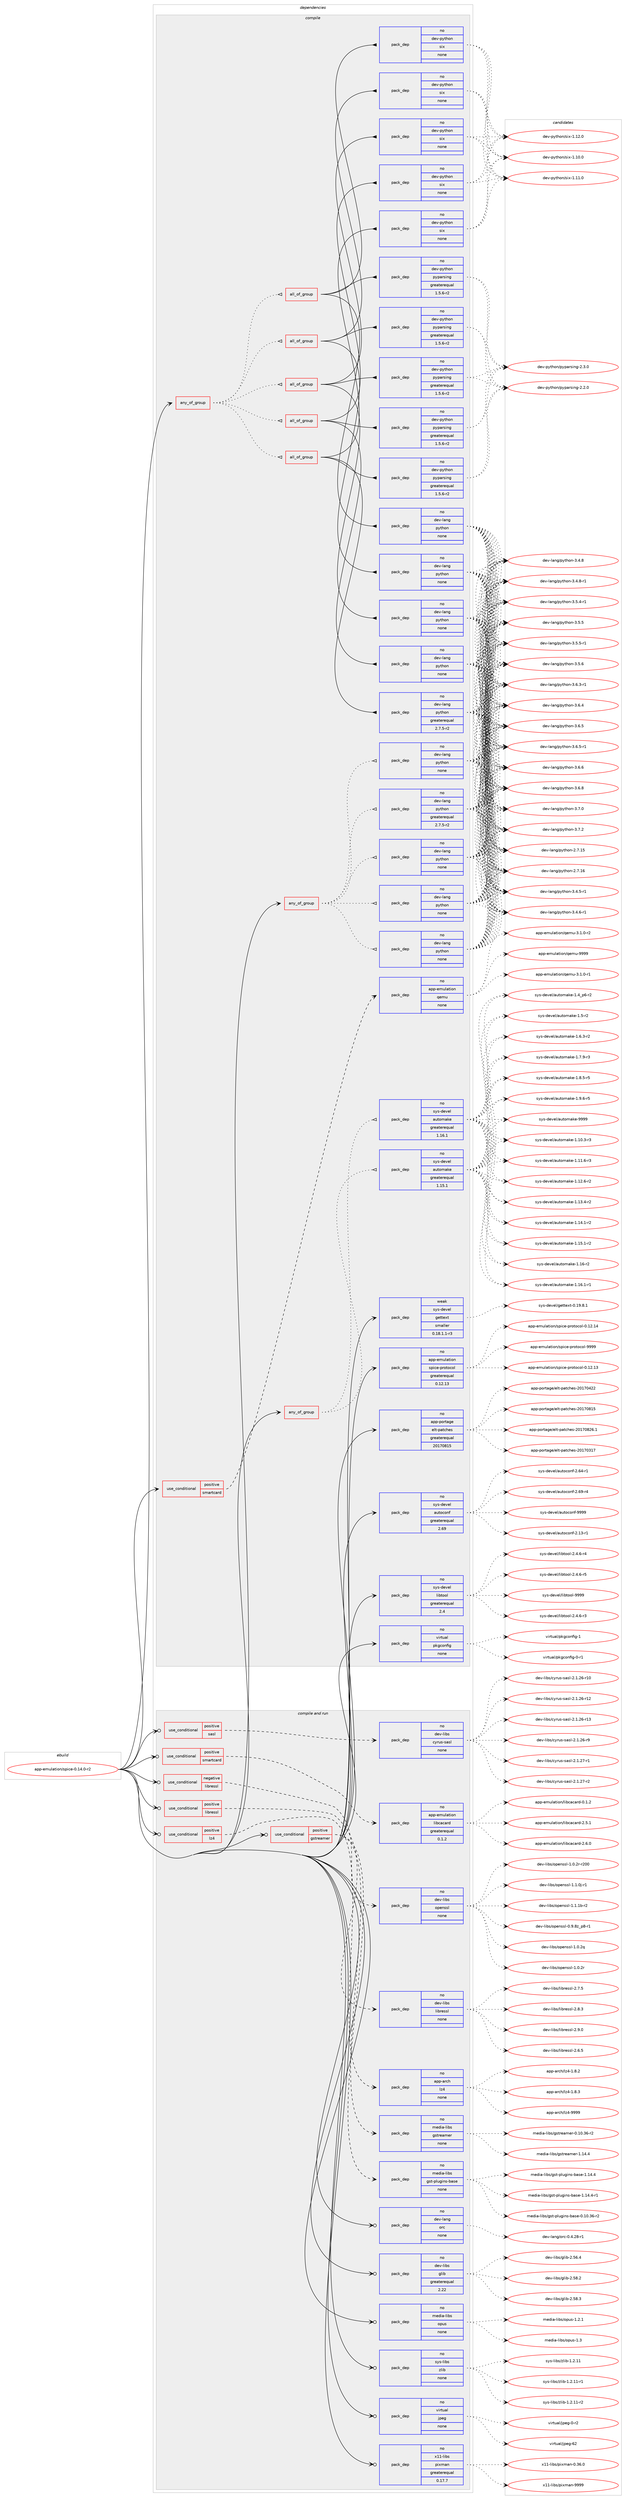 digraph prolog {

# *************
# Graph options
# *************

newrank=true;
concentrate=true;
compound=true;
graph [rankdir=LR,fontname=Helvetica,fontsize=10,ranksep=1.5];#, ranksep=2.5, nodesep=0.2];
edge  [arrowhead=vee];
node  [fontname=Helvetica,fontsize=10];

# **********
# The ebuild
# **********

subgraph cluster_leftcol {
color=gray;
rank=same;
label=<<i>ebuild</i>>;
id [label="app-emulation/spice-0.14.0-r2", color=red, width=4, href="../app-emulation/spice-0.14.0-r2.svg"];
}

# ****************
# The dependencies
# ****************

subgraph cluster_midcol {
color=gray;
label=<<i>dependencies</i>>;
subgraph cluster_compile {
fillcolor="#eeeeee";
style=filled;
label=<<i>compile</i>>;
subgraph any19499 {
dependency1288530 [label=<<TABLE BORDER="0" CELLBORDER="1" CELLSPACING="0" CELLPADDING="4"><TR><TD CELLPADDING="10">any_of_group</TD></TR></TABLE>>, shape=none, color=red];subgraph all531 {
dependency1288531 [label=<<TABLE BORDER="0" CELLBORDER="1" CELLSPACING="0" CELLPADDING="4"><TR><TD CELLPADDING="10">all_of_group</TD></TR></TABLE>>, shape=none, color=red];subgraph pack917813 {
dependency1288532 [label=<<TABLE BORDER="0" CELLBORDER="1" CELLSPACING="0" CELLPADDING="4" WIDTH="220"><TR><TD ROWSPAN="6" CELLPADDING="30">pack_dep</TD></TR><TR><TD WIDTH="110">no</TD></TR><TR><TD>dev-lang</TD></TR><TR><TD>python</TD></TR><TR><TD>none</TD></TR><TR><TD></TD></TR></TABLE>>, shape=none, color=blue];
}
dependency1288531:e -> dependency1288532:w [weight=20,style="solid",arrowhead="inv"];
subgraph pack917814 {
dependency1288533 [label=<<TABLE BORDER="0" CELLBORDER="1" CELLSPACING="0" CELLPADDING="4" WIDTH="220"><TR><TD ROWSPAN="6" CELLPADDING="30">pack_dep</TD></TR><TR><TD WIDTH="110">no</TD></TR><TR><TD>dev-python</TD></TR><TR><TD>pyparsing</TD></TR><TR><TD>greaterequal</TD></TR><TR><TD>1.5.6-r2</TD></TR></TABLE>>, shape=none, color=blue];
}
dependency1288531:e -> dependency1288533:w [weight=20,style="solid",arrowhead="inv"];
subgraph pack917815 {
dependency1288534 [label=<<TABLE BORDER="0" CELLBORDER="1" CELLSPACING="0" CELLPADDING="4" WIDTH="220"><TR><TD ROWSPAN="6" CELLPADDING="30">pack_dep</TD></TR><TR><TD WIDTH="110">no</TD></TR><TR><TD>dev-python</TD></TR><TR><TD>six</TD></TR><TR><TD>none</TD></TR><TR><TD></TD></TR></TABLE>>, shape=none, color=blue];
}
dependency1288531:e -> dependency1288534:w [weight=20,style="solid",arrowhead="inv"];
}
dependency1288530:e -> dependency1288531:w [weight=20,style="dotted",arrowhead="oinv"];
subgraph all532 {
dependency1288535 [label=<<TABLE BORDER="0" CELLBORDER="1" CELLSPACING="0" CELLPADDING="4"><TR><TD CELLPADDING="10">all_of_group</TD></TR></TABLE>>, shape=none, color=red];subgraph pack917816 {
dependency1288536 [label=<<TABLE BORDER="0" CELLBORDER="1" CELLSPACING="0" CELLPADDING="4" WIDTH="220"><TR><TD ROWSPAN="6" CELLPADDING="30">pack_dep</TD></TR><TR><TD WIDTH="110">no</TD></TR><TR><TD>dev-lang</TD></TR><TR><TD>python</TD></TR><TR><TD>none</TD></TR><TR><TD></TD></TR></TABLE>>, shape=none, color=blue];
}
dependency1288535:e -> dependency1288536:w [weight=20,style="solid",arrowhead="inv"];
subgraph pack917817 {
dependency1288537 [label=<<TABLE BORDER="0" CELLBORDER="1" CELLSPACING="0" CELLPADDING="4" WIDTH="220"><TR><TD ROWSPAN="6" CELLPADDING="30">pack_dep</TD></TR><TR><TD WIDTH="110">no</TD></TR><TR><TD>dev-python</TD></TR><TR><TD>pyparsing</TD></TR><TR><TD>greaterequal</TD></TR><TR><TD>1.5.6-r2</TD></TR></TABLE>>, shape=none, color=blue];
}
dependency1288535:e -> dependency1288537:w [weight=20,style="solid",arrowhead="inv"];
subgraph pack917818 {
dependency1288538 [label=<<TABLE BORDER="0" CELLBORDER="1" CELLSPACING="0" CELLPADDING="4" WIDTH="220"><TR><TD ROWSPAN="6" CELLPADDING="30">pack_dep</TD></TR><TR><TD WIDTH="110">no</TD></TR><TR><TD>dev-python</TD></TR><TR><TD>six</TD></TR><TR><TD>none</TD></TR><TR><TD></TD></TR></TABLE>>, shape=none, color=blue];
}
dependency1288535:e -> dependency1288538:w [weight=20,style="solid",arrowhead="inv"];
}
dependency1288530:e -> dependency1288535:w [weight=20,style="dotted",arrowhead="oinv"];
subgraph all533 {
dependency1288539 [label=<<TABLE BORDER="0" CELLBORDER="1" CELLSPACING="0" CELLPADDING="4"><TR><TD CELLPADDING="10">all_of_group</TD></TR></TABLE>>, shape=none, color=red];subgraph pack917819 {
dependency1288540 [label=<<TABLE BORDER="0" CELLBORDER="1" CELLSPACING="0" CELLPADDING="4" WIDTH="220"><TR><TD ROWSPAN="6" CELLPADDING="30">pack_dep</TD></TR><TR><TD WIDTH="110">no</TD></TR><TR><TD>dev-lang</TD></TR><TR><TD>python</TD></TR><TR><TD>none</TD></TR><TR><TD></TD></TR></TABLE>>, shape=none, color=blue];
}
dependency1288539:e -> dependency1288540:w [weight=20,style="solid",arrowhead="inv"];
subgraph pack917820 {
dependency1288541 [label=<<TABLE BORDER="0" CELLBORDER="1" CELLSPACING="0" CELLPADDING="4" WIDTH="220"><TR><TD ROWSPAN="6" CELLPADDING="30">pack_dep</TD></TR><TR><TD WIDTH="110">no</TD></TR><TR><TD>dev-python</TD></TR><TR><TD>pyparsing</TD></TR><TR><TD>greaterequal</TD></TR><TR><TD>1.5.6-r2</TD></TR></TABLE>>, shape=none, color=blue];
}
dependency1288539:e -> dependency1288541:w [weight=20,style="solid",arrowhead="inv"];
subgraph pack917821 {
dependency1288542 [label=<<TABLE BORDER="0" CELLBORDER="1" CELLSPACING="0" CELLPADDING="4" WIDTH="220"><TR><TD ROWSPAN="6" CELLPADDING="30">pack_dep</TD></TR><TR><TD WIDTH="110">no</TD></TR><TR><TD>dev-python</TD></TR><TR><TD>six</TD></TR><TR><TD>none</TD></TR><TR><TD></TD></TR></TABLE>>, shape=none, color=blue];
}
dependency1288539:e -> dependency1288542:w [weight=20,style="solid",arrowhead="inv"];
}
dependency1288530:e -> dependency1288539:w [weight=20,style="dotted",arrowhead="oinv"];
subgraph all534 {
dependency1288543 [label=<<TABLE BORDER="0" CELLBORDER="1" CELLSPACING="0" CELLPADDING="4"><TR><TD CELLPADDING="10">all_of_group</TD></TR></TABLE>>, shape=none, color=red];subgraph pack917822 {
dependency1288544 [label=<<TABLE BORDER="0" CELLBORDER="1" CELLSPACING="0" CELLPADDING="4" WIDTH="220"><TR><TD ROWSPAN="6" CELLPADDING="30">pack_dep</TD></TR><TR><TD WIDTH="110">no</TD></TR><TR><TD>dev-lang</TD></TR><TR><TD>python</TD></TR><TR><TD>none</TD></TR><TR><TD></TD></TR></TABLE>>, shape=none, color=blue];
}
dependency1288543:e -> dependency1288544:w [weight=20,style="solid",arrowhead="inv"];
subgraph pack917823 {
dependency1288545 [label=<<TABLE BORDER="0" CELLBORDER="1" CELLSPACING="0" CELLPADDING="4" WIDTH="220"><TR><TD ROWSPAN="6" CELLPADDING="30">pack_dep</TD></TR><TR><TD WIDTH="110">no</TD></TR><TR><TD>dev-python</TD></TR><TR><TD>pyparsing</TD></TR><TR><TD>greaterequal</TD></TR><TR><TD>1.5.6-r2</TD></TR></TABLE>>, shape=none, color=blue];
}
dependency1288543:e -> dependency1288545:w [weight=20,style="solid",arrowhead="inv"];
subgraph pack917824 {
dependency1288546 [label=<<TABLE BORDER="0" CELLBORDER="1" CELLSPACING="0" CELLPADDING="4" WIDTH="220"><TR><TD ROWSPAN="6" CELLPADDING="30">pack_dep</TD></TR><TR><TD WIDTH="110">no</TD></TR><TR><TD>dev-python</TD></TR><TR><TD>six</TD></TR><TR><TD>none</TD></TR><TR><TD></TD></TR></TABLE>>, shape=none, color=blue];
}
dependency1288543:e -> dependency1288546:w [weight=20,style="solid",arrowhead="inv"];
}
dependency1288530:e -> dependency1288543:w [weight=20,style="dotted",arrowhead="oinv"];
subgraph all535 {
dependency1288547 [label=<<TABLE BORDER="0" CELLBORDER="1" CELLSPACING="0" CELLPADDING="4"><TR><TD CELLPADDING="10">all_of_group</TD></TR></TABLE>>, shape=none, color=red];subgraph pack917825 {
dependency1288548 [label=<<TABLE BORDER="0" CELLBORDER="1" CELLSPACING="0" CELLPADDING="4" WIDTH="220"><TR><TD ROWSPAN="6" CELLPADDING="30">pack_dep</TD></TR><TR><TD WIDTH="110">no</TD></TR><TR><TD>dev-lang</TD></TR><TR><TD>python</TD></TR><TR><TD>greaterequal</TD></TR><TR><TD>2.7.5-r2</TD></TR></TABLE>>, shape=none, color=blue];
}
dependency1288547:e -> dependency1288548:w [weight=20,style="solid",arrowhead="inv"];
subgraph pack917826 {
dependency1288549 [label=<<TABLE BORDER="0" CELLBORDER="1" CELLSPACING="0" CELLPADDING="4" WIDTH="220"><TR><TD ROWSPAN="6" CELLPADDING="30">pack_dep</TD></TR><TR><TD WIDTH="110">no</TD></TR><TR><TD>dev-python</TD></TR><TR><TD>pyparsing</TD></TR><TR><TD>greaterequal</TD></TR><TR><TD>1.5.6-r2</TD></TR></TABLE>>, shape=none, color=blue];
}
dependency1288547:e -> dependency1288549:w [weight=20,style="solid",arrowhead="inv"];
subgraph pack917827 {
dependency1288550 [label=<<TABLE BORDER="0" CELLBORDER="1" CELLSPACING="0" CELLPADDING="4" WIDTH="220"><TR><TD ROWSPAN="6" CELLPADDING="30">pack_dep</TD></TR><TR><TD WIDTH="110">no</TD></TR><TR><TD>dev-python</TD></TR><TR><TD>six</TD></TR><TR><TD>none</TD></TR><TR><TD></TD></TR></TABLE>>, shape=none, color=blue];
}
dependency1288547:e -> dependency1288550:w [weight=20,style="solid",arrowhead="inv"];
}
dependency1288530:e -> dependency1288547:w [weight=20,style="dotted",arrowhead="oinv"];
}
id:e -> dependency1288530:w [weight=20,style="solid",arrowhead="vee"];
subgraph any19500 {
dependency1288551 [label=<<TABLE BORDER="0" CELLBORDER="1" CELLSPACING="0" CELLPADDING="4"><TR><TD CELLPADDING="10">any_of_group</TD></TR></TABLE>>, shape=none, color=red];subgraph pack917828 {
dependency1288552 [label=<<TABLE BORDER="0" CELLBORDER="1" CELLSPACING="0" CELLPADDING="4" WIDTH="220"><TR><TD ROWSPAN="6" CELLPADDING="30">pack_dep</TD></TR><TR><TD WIDTH="110">no</TD></TR><TR><TD>dev-lang</TD></TR><TR><TD>python</TD></TR><TR><TD>none</TD></TR><TR><TD></TD></TR></TABLE>>, shape=none, color=blue];
}
dependency1288551:e -> dependency1288552:w [weight=20,style="dotted",arrowhead="oinv"];
subgraph pack917829 {
dependency1288553 [label=<<TABLE BORDER="0" CELLBORDER="1" CELLSPACING="0" CELLPADDING="4" WIDTH="220"><TR><TD ROWSPAN="6" CELLPADDING="30">pack_dep</TD></TR><TR><TD WIDTH="110">no</TD></TR><TR><TD>dev-lang</TD></TR><TR><TD>python</TD></TR><TR><TD>none</TD></TR><TR><TD></TD></TR></TABLE>>, shape=none, color=blue];
}
dependency1288551:e -> dependency1288553:w [weight=20,style="dotted",arrowhead="oinv"];
subgraph pack917830 {
dependency1288554 [label=<<TABLE BORDER="0" CELLBORDER="1" CELLSPACING="0" CELLPADDING="4" WIDTH="220"><TR><TD ROWSPAN="6" CELLPADDING="30">pack_dep</TD></TR><TR><TD WIDTH="110">no</TD></TR><TR><TD>dev-lang</TD></TR><TR><TD>python</TD></TR><TR><TD>none</TD></TR><TR><TD></TD></TR></TABLE>>, shape=none, color=blue];
}
dependency1288551:e -> dependency1288554:w [weight=20,style="dotted",arrowhead="oinv"];
subgraph pack917831 {
dependency1288555 [label=<<TABLE BORDER="0" CELLBORDER="1" CELLSPACING="0" CELLPADDING="4" WIDTH="220"><TR><TD ROWSPAN="6" CELLPADDING="30">pack_dep</TD></TR><TR><TD WIDTH="110">no</TD></TR><TR><TD>dev-lang</TD></TR><TR><TD>python</TD></TR><TR><TD>none</TD></TR><TR><TD></TD></TR></TABLE>>, shape=none, color=blue];
}
dependency1288551:e -> dependency1288555:w [weight=20,style="dotted",arrowhead="oinv"];
subgraph pack917832 {
dependency1288556 [label=<<TABLE BORDER="0" CELLBORDER="1" CELLSPACING="0" CELLPADDING="4" WIDTH="220"><TR><TD ROWSPAN="6" CELLPADDING="30">pack_dep</TD></TR><TR><TD WIDTH="110">no</TD></TR><TR><TD>dev-lang</TD></TR><TR><TD>python</TD></TR><TR><TD>greaterequal</TD></TR><TR><TD>2.7.5-r2</TD></TR></TABLE>>, shape=none, color=blue];
}
dependency1288551:e -> dependency1288556:w [weight=20,style="dotted",arrowhead="oinv"];
}
id:e -> dependency1288551:w [weight=20,style="solid",arrowhead="vee"];
subgraph any19501 {
dependency1288557 [label=<<TABLE BORDER="0" CELLBORDER="1" CELLSPACING="0" CELLPADDING="4"><TR><TD CELLPADDING="10">any_of_group</TD></TR></TABLE>>, shape=none, color=red];subgraph pack917833 {
dependency1288558 [label=<<TABLE BORDER="0" CELLBORDER="1" CELLSPACING="0" CELLPADDING="4" WIDTH="220"><TR><TD ROWSPAN="6" CELLPADDING="30">pack_dep</TD></TR><TR><TD WIDTH="110">no</TD></TR><TR><TD>sys-devel</TD></TR><TR><TD>automake</TD></TR><TR><TD>greaterequal</TD></TR><TR><TD>1.16.1</TD></TR></TABLE>>, shape=none, color=blue];
}
dependency1288557:e -> dependency1288558:w [weight=20,style="dotted",arrowhead="oinv"];
subgraph pack917834 {
dependency1288559 [label=<<TABLE BORDER="0" CELLBORDER="1" CELLSPACING="0" CELLPADDING="4" WIDTH="220"><TR><TD ROWSPAN="6" CELLPADDING="30">pack_dep</TD></TR><TR><TD WIDTH="110">no</TD></TR><TR><TD>sys-devel</TD></TR><TR><TD>automake</TD></TR><TR><TD>greaterequal</TD></TR><TR><TD>1.15.1</TD></TR></TABLE>>, shape=none, color=blue];
}
dependency1288557:e -> dependency1288559:w [weight=20,style="dotted",arrowhead="oinv"];
}
id:e -> dependency1288557:w [weight=20,style="solid",arrowhead="vee"];
subgraph cond350690 {
dependency1288560 [label=<<TABLE BORDER="0" CELLBORDER="1" CELLSPACING="0" CELLPADDING="4"><TR><TD ROWSPAN="3" CELLPADDING="10">use_conditional</TD></TR><TR><TD>positive</TD></TR><TR><TD>smartcard</TD></TR></TABLE>>, shape=none, color=red];
subgraph pack917835 {
dependency1288561 [label=<<TABLE BORDER="0" CELLBORDER="1" CELLSPACING="0" CELLPADDING="4" WIDTH="220"><TR><TD ROWSPAN="6" CELLPADDING="30">pack_dep</TD></TR><TR><TD WIDTH="110">no</TD></TR><TR><TD>app-emulation</TD></TR><TR><TD>qemu</TD></TR><TR><TD>none</TD></TR><TR><TD></TD></TR></TABLE>>, shape=none, color=blue];
}
dependency1288560:e -> dependency1288561:w [weight=20,style="dashed",arrowhead="vee"];
}
id:e -> dependency1288560:w [weight=20,style="solid",arrowhead="vee"];
subgraph pack917836 {
dependency1288562 [label=<<TABLE BORDER="0" CELLBORDER="1" CELLSPACING="0" CELLPADDING="4" WIDTH="220"><TR><TD ROWSPAN="6" CELLPADDING="30">pack_dep</TD></TR><TR><TD WIDTH="110">no</TD></TR><TR><TD>app-emulation</TD></TR><TR><TD>spice-protocol</TD></TR><TR><TD>greaterequal</TD></TR><TR><TD>0.12.13</TD></TR></TABLE>>, shape=none, color=blue];
}
id:e -> dependency1288562:w [weight=20,style="solid",arrowhead="vee"];
subgraph pack917837 {
dependency1288563 [label=<<TABLE BORDER="0" CELLBORDER="1" CELLSPACING="0" CELLPADDING="4" WIDTH="220"><TR><TD ROWSPAN="6" CELLPADDING="30">pack_dep</TD></TR><TR><TD WIDTH="110">no</TD></TR><TR><TD>app-portage</TD></TR><TR><TD>elt-patches</TD></TR><TR><TD>greaterequal</TD></TR><TR><TD>20170815</TD></TR></TABLE>>, shape=none, color=blue];
}
id:e -> dependency1288563:w [weight=20,style="solid",arrowhead="vee"];
subgraph pack917838 {
dependency1288564 [label=<<TABLE BORDER="0" CELLBORDER="1" CELLSPACING="0" CELLPADDING="4" WIDTH="220"><TR><TD ROWSPAN="6" CELLPADDING="30">pack_dep</TD></TR><TR><TD WIDTH="110">no</TD></TR><TR><TD>sys-devel</TD></TR><TR><TD>autoconf</TD></TR><TR><TD>greaterequal</TD></TR><TR><TD>2.69</TD></TR></TABLE>>, shape=none, color=blue];
}
id:e -> dependency1288564:w [weight=20,style="solid",arrowhead="vee"];
subgraph pack917839 {
dependency1288565 [label=<<TABLE BORDER="0" CELLBORDER="1" CELLSPACING="0" CELLPADDING="4" WIDTH="220"><TR><TD ROWSPAN="6" CELLPADDING="30">pack_dep</TD></TR><TR><TD WIDTH="110">no</TD></TR><TR><TD>sys-devel</TD></TR><TR><TD>libtool</TD></TR><TR><TD>greaterequal</TD></TR><TR><TD>2.4</TD></TR></TABLE>>, shape=none, color=blue];
}
id:e -> dependency1288565:w [weight=20,style="solid",arrowhead="vee"];
subgraph pack917840 {
dependency1288566 [label=<<TABLE BORDER="0" CELLBORDER="1" CELLSPACING="0" CELLPADDING="4" WIDTH="220"><TR><TD ROWSPAN="6" CELLPADDING="30">pack_dep</TD></TR><TR><TD WIDTH="110">no</TD></TR><TR><TD>virtual</TD></TR><TR><TD>pkgconfig</TD></TR><TR><TD>none</TD></TR><TR><TD></TD></TR></TABLE>>, shape=none, color=blue];
}
id:e -> dependency1288566:w [weight=20,style="solid",arrowhead="vee"];
subgraph pack917841 {
dependency1288567 [label=<<TABLE BORDER="0" CELLBORDER="1" CELLSPACING="0" CELLPADDING="4" WIDTH="220"><TR><TD ROWSPAN="6" CELLPADDING="30">pack_dep</TD></TR><TR><TD WIDTH="110">weak</TD></TR><TR><TD>sys-devel</TD></TR><TR><TD>gettext</TD></TR><TR><TD>smaller</TD></TR><TR><TD>0.18.1.1-r3</TD></TR></TABLE>>, shape=none, color=blue];
}
id:e -> dependency1288567:w [weight=20,style="solid",arrowhead="vee"];
}
subgraph cluster_compileandrun {
fillcolor="#eeeeee";
style=filled;
label=<<i>compile and run</i>>;
subgraph cond350691 {
dependency1288568 [label=<<TABLE BORDER="0" CELLBORDER="1" CELLSPACING="0" CELLPADDING="4"><TR><TD ROWSPAN="3" CELLPADDING="10">use_conditional</TD></TR><TR><TD>negative</TD></TR><TR><TD>libressl</TD></TR></TABLE>>, shape=none, color=red];
subgraph pack917842 {
dependency1288569 [label=<<TABLE BORDER="0" CELLBORDER="1" CELLSPACING="0" CELLPADDING="4" WIDTH="220"><TR><TD ROWSPAN="6" CELLPADDING="30">pack_dep</TD></TR><TR><TD WIDTH="110">no</TD></TR><TR><TD>dev-libs</TD></TR><TR><TD>openssl</TD></TR><TR><TD>none</TD></TR><TR><TD></TD></TR></TABLE>>, shape=none, color=blue];
}
dependency1288568:e -> dependency1288569:w [weight=20,style="dashed",arrowhead="vee"];
}
id:e -> dependency1288568:w [weight=20,style="solid",arrowhead="odotvee"];
subgraph cond350692 {
dependency1288570 [label=<<TABLE BORDER="0" CELLBORDER="1" CELLSPACING="0" CELLPADDING="4"><TR><TD ROWSPAN="3" CELLPADDING="10">use_conditional</TD></TR><TR><TD>positive</TD></TR><TR><TD>gstreamer</TD></TR></TABLE>>, shape=none, color=red];
subgraph pack917843 {
dependency1288571 [label=<<TABLE BORDER="0" CELLBORDER="1" CELLSPACING="0" CELLPADDING="4" WIDTH="220"><TR><TD ROWSPAN="6" CELLPADDING="30">pack_dep</TD></TR><TR><TD WIDTH="110">no</TD></TR><TR><TD>media-libs</TD></TR><TR><TD>gstreamer</TD></TR><TR><TD>none</TD></TR><TR><TD></TD></TR></TABLE>>, shape=none, color=blue];
}
dependency1288570:e -> dependency1288571:w [weight=20,style="dashed",arrowhead="vee"];
subgraph pack917844 {
dependency1288572 [label=<<TABLE BORDER="0" CELLBORDER="1" CELLSPACING="0" CELLPADDING="4" WIDTH="220"><TR><TD ROWSPAN="6" CELLPADDING="30">pack_dep</TD></TR><TR><TD WIDTH="110">no</TD></TR><TR><TD>media-libs</TD></TR><TR><TD>gst-plugins-base</TD></TR><TR><TD>none</TD></TR><TR><TD></TD></TR></TABLE>>, shape=none, color=blue];
}
dependency1288570:e -> dependency1288572:w [weight=20,style="dashed",arrowhead="vee"];
}
id:e -> dependency1288570:w [weight=20,style="solid",arrowhead="odotvee"];
subgraph cond350693 {
dependency1288573 [label=<<TABLE BORDER="0" CELLBORDER="1" CELLSPACING="0" CELLPADDING="4"><TR><TD ROWSPAN="3" CELLPADDING="10">use_conditional</TD></TR><TR><TD>positive</TD></TR><TR><TD>libressl</TD></TR></TABLE>>, shape=none, color=red];
subgraph pack917845 {
dependency1288574 [label=<<TABLE BORDER="0" CELLBORDER="1" CELLSPACING="0" CELLPADDING="4" WIDTH="220"><TR><TD ROWSPAN="6" CELLPADDING="30">pack_dep</TD></TR><TR><TD WIDTH="110">no</TD></TR><TR><TD>dev-libs</TD></TR><TR><TD>libressl</TD></TR><TR><TD>none</TD></TR><TR><TD></TD></TR></TABLE>>, shape=none, color=blue];
}
dependency1288573:e -> dependency1288574:w [weight=20,style="dashed",arrowhead="vee"];
}
id:e -> dependency1288573:w [weight=20,style="solid",arrowhead="odotvee"];
subgraph cond350694 {
dependency1288575 [label=<<TABLE BORDER="0" CELLBORDER="1" CELLSPACING="0" CELLPADDING="4"><TR><TD ROWSPAN="3" CELLPADDING="10">use_conditional</TD></TR><TR><TD>positive</TD></TR><TR><TD>lz4</TD></TR></TABLE>>, shape=none, color=red];
subgraph pack917846 {
dependency1288576 [label=<<TABLE BORDER="0" CELLBORDER="1" CELLSPACING="0" CELLPADDING="4" WIDTH="220"><TR><TD ROWSPAN="6" CELLPADDING="30">pack_dep</TD></TR><TR><TD WIDTH="110">no</TD></TR><TR><TD>app-arch</TD></TR><TR><TD>lz4</TD></TR><TR><TD>none</TD></TR><TR><TD></TD></TR></TABLE>>, shape=none, color=blue];
}
dependency1288575:e -> dependency1288576:w [weight=20,style="dashed",arrowhead="vee"];
}
id:e -> dependency1288575:w [weight=20,style="solid",arrowhead="odotvee"];
subgraph cond350695 {
dependency1288577 [label=<<TABLE BORDER="0" CELLBORDER="1" CELLSPACING="0" CELLPADDING="4"><TR><TD ROWSPAN="3" CELLPADDING="10">use_conditional</TD></TR><TR><TD>positive</TD></TR><TR><TD>sasl</TD></TR></TABLE>>, shape=none, color=red];
subgraph pack917847 {
dependency1288578 [label=<<TABLE BORDER="0" CELLBORDER="1" CELLSPACING="0" CELLPADDING="4" WIDTH="220"><TR><TD ROWSPAN="6" CELLPADDING="30">pack_dep</TD></TR><TR><TD WIDTH="110">no</TD></TR><TR><TD>dev-libs</TD></TR><TR><TD>cyrus-sasl</TD></TR><TR><TD>none</TD></TR><TR><TD></TD></TR></TABLE>>, shape=none, color=blue];
}
dependency1288577:e -> dependency1288578:w [weight=20,style="dashed",arrowhead="vee"];
}
id:e -> dependency1288577:w [weight=20,style="solid",arrowhead="odotvee"];
subgraph cond350696 {
dependency1288579 [label=<<TABLE BORDER="0" CELLBORDER="1" CELLSPACING="0" CELLPADDING="4"><TR><TD ROWSPAN="3" CELLPADDING="10">use_conditional</TD></TR><TR><TD>positive</TD></TR><TR><TD>smartcard</TD></TR></TABLE>>, shape=none, color=red];
subgraph pack917848 {
dependency1288580 [label=<<TABLE BORDER="0" CELLBORDER="1" CELLSPACING="0" CELLPADDING="4" WIDTH="220"><TR><TD ROWSPAN="6" CELLPADDING="30">pack_dep</TD></TR><TR><TD WIDTH="110">no</TD></TR><TR><TD>app-emulation</TD></TR><TR><TD>libcacard</TD></TR><TR><TD>greaterequal</TD></TR><TR><TD>0.1.2</TD></TR></TABLE>>, shape=none, color=blue];
}
dependency1288579:e -> dependency1288580:w [weight=20,style="dashed",arrowhead="vee"];
}
id:e -> dependency1288579:w [weight=20,style="solid",arrowhead="odotvee"];
subgraph pack917849 {
dependency1288581 [label=<<TABLE BORDER="0" CELLBORDER="1" CELLSPACING="0" CELLPADDING="4" WIDTH="220"><TR><TD ROWSPAN="6" CELLPADDING="30">pack_dep</TD></TR><TR><TD WIDTH="110">no</TD></TR><TR><TD>dev-lang</TD></TR><TR><TD>orc</TD></TR><TR><TD>none</TD></TR><TR><TD></TD></TR></TABLE>>, shape=none, color=blue];
}
id:e -> dependency1288581:w [weight=20,style="solid",arrowhead="odotvee"];
subgraph pack917850 {
dependency1288582 [label=<<TABLE BORDER="0" CELLBORDER="1" CELLSPACING="0" CELLPADDING="4" WIDTH="220"><TR><TD ROWSPAN="6" CELLPADDING="30">pack_dep</TD></TR><TR><TD WIDTH="110">no</TD></TR><TR><TD>dev-libs</TD></TR><TR><TD>glib</TD></TR><TR><TD>greaterequal</TD></TR><TR><TD>2.22</TD></TR></TABLE>>, shape=none, color=blue];
}
id:e -> dependency1288582:w [weight=20,style="solid",arrowhead="odotvee"];
subgraph pack917851 {
dependency1288583 [label=<<TABLE BORDER="0" CELLBORDER="1" CELLSPACING="0" CELLPADDING="4" WIDTH="220"><TR><TD ROWSPAN="6" CELLPADDING="30">pack_dep</TD></TR><TR><TD WIDTH="110">no</TD></TR><TR><TD>media-libs</TD></TR><TR><TD>opus</TD></TR><TR><TD>none</TD></TR><TR><TD></TD></TR></TABLE>>, shape=none, color=blue];
}
id:e -> dependency1288583:w [weight=20,style="solid",arrowhead="odotvee"];
subgraph pack917852 {
dependency1288584 [label=<<TABLE BORDER="0" CELLBORDER="1" CELLSPACING="0" CELLPADDING="4" WIDTH="220"><TR><TD ROWSPAN="6" CELLPADDING="30">pack_dep</TD></TR><TR><TD WIDTH="110">no</TD></TR><TR><TD>sys-libs</TD></TR><TR><TD>zlib</TD></TR><TR><TD>none</TD></TR><TR><TD></TD></TR></TABLE>>, shape=none, color=blue];
}
id:e -> dependency1288584:w [weight=20,style="solid",arrowhead="odotvee"];
subgraph pack917853 {
dependency1288585 [label=<<TABLE BORDER="0" CELLBORDER="1" CELLSPACING="0" CELLPADDING="4" WIDTH="220"><TR><TD ROWSPAN="6" CELLPADDING="30">pack_dep</TD></TR><TR><TD WIDTH="110">no</TD></TR><TR><TD>virtual</TD></TR><TR><TD>jpeg</TD></TR><TR><TD>none</TD></TR><TR><TD></TD></TR></TABLE>>, shape=none, color=blue];
}
id:e -> dependency1288585:w [weight=20,style="solid",arrowhead="odotvee"];
subgraph pack917854 {
dependency1288586 [label=<<TABLE BORDER="0" CELLBORDER="1" CELLSPACING="0" CELLPADDING="4" WIDTH="220"><TR><TD ROWSPAN="6" CELLPADDING="30">pack_dep</TD></TR><TR><TD WIDTH="110">no</TD></TR><TR><TD>x11-libs</TD></TR><TR><TD>pixman</TD></TR><TR><TD>greaterequal</TD></TR><TR><TD>0.17.7</TD></TR></TABLE>>, shape=none, color=blue];
}
id:e -> dependency1288586:w [weight=20,style="solid",arrowhead="odotvee"];
}
subgraph cluster_run {
fillcolor="#eeeeee";
style=filled;
label=<<i>run</i>>;
}
}

# **************
# The candidates
# **************

subgraph cluster_choices {
rank=same;
color=gray;
label=<<i>candidates</i>>;

subgraph choice917813 {
color=black;
nodesep=1;
choice10010111845108971101034711212111610411111045504655464953 [label="dev-lang/python-2.7.15", color=red, width=4,href="../dev-lang/python-2.7.15.svg"];
choice10010111845108971101034711212111610411111045504655464954 [label="dev-lang/python-2.7.16", color=red, width=4,href="../dev-lang/python-2.7.16.svg"];
choice1001011184510897110103471121211161041111104551465246534511449 [label="dev-lang/python-3.4.5-r1", color=red, width=4,href="../dev-lang/python-3.4.5-r1.svg"];
choice1001011184510897110103471121211161041111104551465246544511449 [label="dev-lang/python-3.4.6-r1", color=red, width=4,href="../dev-lang/python-3.4.6-r1.svg"];
choice100101118451089711010347112121116104111110455146524656 [label="dev-lang/python-3.4.8", color=red, width=4,href="../dev-lang/python-3.4.8.svg"];
choice1001011184510897110103471121211161041111104551465246564511449 [label="dev-lang/python-3.4.8-r1", color=red, width=4,href="../dev-lang/python-3.4.8-r1.svg"];
choice1001011184510897110103471121211161041111104551465346524511449 [label="dev-lang/python-3.5.4-r1", color=red, width=4,href="../dev-lang/python-3.5.4-r1.svg"];
choice100101118451089711010347112121116104111110455146534653 [label="dev-lang/python-3.5.5", color=red, width=4,href="../dev-lang/python-3.5.5.svg"];
choice1001011184510897110103471121211161041111104551465346534511449 [label="dev-lang/python-3.5.5-r1", color=red, width=4,href="../dev-lang/python-3.5.5-r1.svg"];
choice100101118451089711010347112121116104111110455146534654 [label="dev-lang/python-3.5.6", color=red, width=4,href="../dev-lang/python-3.5.6.svg"];
choice1001011184510897110103471121211161041111104551465446514511449 [label="dev-lang/python-3.6.3-r1", color=red, width=4,href="../dev-lang/python-3.6.3-r1.svg"];
choice100101118451089711010347112121116104111110455146544652 [label="dev-lang/python-3.6.4", color=red, width=4,href="../dev-lang/python-3.6.4.svg"];
choice100101118451089711010347112121116104111110455146544653 [label="dev-lang/python-3.6.5", color=red, width=4,href="../dev-lang/python-3.6.5.svg"];
choice1001011184510897110103471121211161041111104551465446534511449 [label="dev-lang/python-3.6.5-r1", color=red, width=4,href="../dev-lang/python-3.6.5-r1.svg"];
choice100101118451089711010347112121116104111110455146544654 [label="dev-lang/python-3.6.6", color=red, width=4,href="../dev-lang/python-3.6.6.svg"];
choice100101118451089711010347112121116104111110455146544656 [label="dev-lang/python-3.6.8", color=red, width=4,href="../dev-lang/python-3.6.8.svg"];
choice100101118451089711010347112121116104111110455146554648 [label="dev-lang/python-3.7.0", color=red, width=4,href="../dev-lang/python-3.7.0.svg"];
choice100101118451089711010347112121116104111110455146554650 [label="dev-lang/python-3.7.2", color=red, width=4,href="../dev-lang/python-3.7.2.svg"];
dependency1288532:e -> choice10010111845108971101034711212111610411111045504655464953:w [style=dotted,weight="100"];
dependency1288532:e -> choice10010111845108971101034711212111610411111045504655464954:w [style=dotted,weight="100"];
dependency1288532:e -> choice1001011184510897110103471121211161041111104551465246534511449:w [style=dotted,weight="100"];
dependency1288532:e -> choice1001011184510897110103471121211161041111104551465246544511449:w [style=dotted,weight="100"];
dependency1288532:e -> choice100101118451089711010347112121116104111110455146524656:w [style=dotted,weight="100"];
dependency1288532:e -> choice1001011184510897110103471121211161041111104551465246564511449:w [style=dotted,weight="100"];
dependency1288532:e -> choice1001011184510897110103471121211161041111104551465346524511449:w [style=dotted,weight="100"];
dependency1288532:e -> choice100101118451089711010347112121116104111110455146534653:w [style=dotted,weight="100"];
dependency1288532:e -> choice1001011184510897110103471121211161041111104551465346534511449:w [style=dotted,weight="100"];
dependency1288532:e -> choice100101118451089711010347112121116104111110455146534654:w [style=dotted,weight="100"];
dependency1288532:e -> choice1001011184510897110103471121211161041111104551465446514511449:w [style=dotted,weight="100"];
dependency1288532:e -> choice100101118451089711010347112121116104111110455146544652:w [style=dotted,weight="100"];
dependency1288532:e -> choice100101118451089711010347112121116104111110455146544653:w [style=dotted,weight="100"];
dependency1288532:e -> choice1001011184510897110103471121211161041111104551465446534511449:w [style=dotted,weight="100"];
dependency1288532:e -> choice100101118451089711010347112121116104111110455146544654:w [style=dotted,weight="100"];
dependency1288532:e -> choice100101118451089711010347112121116104111110455146544656:w [style=dotted,weight="100"];
dependency1288532:e -> choice100101118451089711010347112121116104111110455146554648:w [style=dotted,weight="100"];
dependency1288532:e -> choice100101118451089711010347112121116104111110455146554650:w [style=dotted,weight="100"];
}
subgraph choice917814 {
color=black;
nodesep=1;
choice100101118451121211161041111104711212111297114115105110103455046504648 [label="dev-python/pyparsing-2.2.0", color=red, width=4,href="../dev-python/pyparsing-2.2.0.svg"];
choice100101118451121211161041111104711212111297114115105110103455046514648 [label="dev-python/pyparsing-2.3.0", color=red, width=4,href="../dev-python/pyparsing-2.3.0.svg"];
dependency1288533:e -> choice100101118451121211161041111104711212111297114115105110103455046504648:w [style=dotted,weight="100"];
dependency1288533:e -> choice100101118451121211161041111104711212111297114115105110103455046514648:w [style=dotted,weight="100"];
}
subgraph choice917815 {
color=black;
nodesep=1;
choice100101118451121211161041111104711510512045494649484648 [label="dev-python/six-1.10.0", color=red, width=4,href="../dev-python/six-1.10.0.svg"];
choice100101118451121211161041111104711510512045494649494648 [label="dev-python/six-1.11.0", color=red, width=4,href="../dev-python/six-1.11.0.svg"];
choice100101118451121211161041111104711510512045494649504648 [label="dev-python/six-1.12.0", color=red, width=4,href="../dev-python/six-1.12.0.svg"];
dependency1288534:e -> choice100101118451121211161041111104711510512045494649484648:w [style=dotted,weight="100"];
dependency1288534:e -> choice100101118451121211161041111104711510512045494649494648:w [style=dotted,weight="100"];
dependency1288534:e -> choice100101118451121211161041111104711510512045494649504648:w [style=dotted,weight="100"];
}
subgraph choice917816 {
color=black;
nodesep=1;
choice10010111845108971101034711212111610411111045504655464953 [label="dev-lang/python-2.7.15", color=red, width=4,href="../dev-lang/python-2.7.15.svg"];
choice10010111845108971101034711212111610411111045504655464954 [label="dev-lang/python-2.7.16", color=red, width=4,href="../dev-lang/python-2.7.16.svg"];
choice1001011184510897110103471121211161041111104551465246534511449 [label="dev-lang/python-3.4.5-r1", color=red, width=4,href="../dev-lang/python-3.4.5-r1.svg"];
choice1001011184510897110103471121211161041111104551465246544511449 [label="dev-lang/python-3.4.6-r1", color=red, width=4,href="../dev-lang/python-3.4.6-r1.svg"];
choice100101118451089711010347112121116104111110455146524656 [label="dev-lang/python-3.4.8", color=red, width=4,href="../dev-lang/python-3.4.8.svg"];
choice1001011184510897110103471121211161041111104551465246564511449 [label="dev-lang/python-3.4.8-r1", color=red, width=4,href="../dev-lang/python-3.4.8-r1.svg"];
choice1001011184510897110103471121211161041111104551465346524511449 [label="dev-lang/python-3.5.4-r1", color=red, width=4,href="../dev-lang/python-3.5.4-r1.svg"];
choice100101118451089711010347112121116104111110455146534653 [label="dev-lang/python-3.5.5", color=red, width=4,href="../dev-lang/python-3.5.5.svg"];
choice1001011184510897110103471121211161041111104551465346534511449 [label="dev-lang/python-3.5.5-r1", color=red, width=4,href="../dev-lang/python-3.5.5-r1.svg"];
choice100101118451089711010347112121116104111110455146534654 [label="dev-lang/python-3.5.6", color=red, width=4,href="../dev-lang/python-3.5.6.svg"];
choice1001011184510897110103471121211161041111104551465446514511449 [label="dev-lang/python-3.6.3-r1", color=red, width=4,href="../dev-lang/python-3.6.3-r1.svg"];
choice100101118451089711010347112121116104111110455146544652 [label="dev-lang/python-3.6.4", color=red, width=4,href="../dev-lang/python-3.6.4.svg"];
choice100101118451089711010347112121116104111110455146544653 [label="dev-lang/python-3.6.5", color=red, width=4,href="../dev-lang/python-3.6.5.svg"];
choice1001011184510897110103471121211161041111104551465446534511449 [label="dev-lang/python-3.6.5-r1", color=red, width=4,href="../dev-lang/python-3.6.5-r1.svg"];
choice100101118451089711010347112121116104111110455146544654 [label="dev-lang/python-3.6.6", color=red, width=4,href="../dev-lang/python-3.6.6.svg"];
choice100101118451089711010347112121116104111110455146544656 [label="dev-lang/python-3.6.8", color=red, width=4,href="../dev-lang/python-3.6.8.svg"];
choice100101118451089711010347112121116104111110455146554648 [label="dev-lang/python-3.7.0", color=red, width=4,href="../dev-lang/python-3.7.0.svg"];
choice100101118451089711010347112121116104111110455146554650 [label="dev-lang/python-3.7.2", color=red, width=4,href="../dev-lang/python-3.7.2.svg"];
dependency1288536:e -> choice10010111845108971101034711212111610411111045504655464953:w [style=dotted,weight="100"];
dependency1288536:e -> choice10010111845108971101034711212111610411111045504655464954:w [style=dotted,weight="100"];
dependency1288536:e -> choice1001011184510897110103471121211161041111104551465246534511449:w [style=dotted,weight="100"];
dependency1288536:e -> choice1001011184510897110103471121211161041111104551465246544511449:w [style=dotted,weight="100"];
dependency1288536:e -> choice100101118451089711010347112121116104111110455146524656:w [style=dotted,weight="100"];
dependency1288536:e -> choice1001011184510897110103471121211161041111104551465246564511449:w [style=dotted,weight="100"];
dependency1288536:e -> choice1001011184510897110103471121211161041111104551465346524511449:w [style=dotted,weight="100"];
dependency1288536:e -> choice100101118451089711010347112121116104111110455146534653:w [style=dotted,weight="100"];
dependency1288536:e -> choice1001011184510897110103471121211161041111104551465346534511449:w [style=dotted,weight="100"];
dependency1288536:e -> choice100101118451089711010347112121116104111110455146534654:w [style=dotted,weight="100"];
dependency1288536:e -> choice1001011184510897110103471121211161041111104551465446514511449:w [style=dotted,weight="100"];
dependency1288536:e -> choice100101118451089711010347112121116104111110455146544652:w [style=dotted,weight="100"];
dependency1288536:e -> choice100101118451089711010347112121116104111110455146544653:w [style=dotted,weight="100"];
dependency1288536:e -> choice1001011184510897110103471121211161041111104551465446534511449:w [style=dotted,weight="100"];
dependency1288536:e -> choice100101118451089711010347112121116104111110455146544654:w [style=dotted,weight="100"];
dependency1288536:e -> choice100101118451089711010347112121116104111110455146544656:w [style=dotted,weight="100"];
dependency1288536:e -> choice100101118451089711010347112121116104111110455146554648:w [style=dotted,weight="100"];
dependency1288536:e -> choice100101118451089711010347112121116104111110455146554650:w [style=dotted,weight="100"];
}
subgraph choice917817 {
color=black;
nodesep=1;
choice100101118451121211161041111104711212111297114115105110103455046504648 [label="dev-python/pyparsing-2.2.0", color=red, width=4,href="../dev-python/pyparsing-2.2.0.svg"];
choice100101118451121211161041111104711212111297114115105110103455046514648 [label="dev-python/pyparsing-2.3.0", color=red, width=4,href="../dev-python/pyparsing-2.3.0.svg"];
dependency1288537:e -> choice100101118451121211161041111104711212111297114115105110103455046504648:w [style=dotted,weight="100"];
dependency1288537:e -> choice100101118451121211161041111104711212111297114115105110103455046514648:w [style=dotted,weight="100"];
}
subgraph choice917818 {
color=black;
nodesep=1;
choice100101118451121211161041111104711510512045494649484648 [label="dev-python/six-1.10.0", color=red, width=4,href="../dev-python/six-1.10.0.svg"];
choice100101118451121211161041111104711510512045494649494648 [label="dev-python/six-1.11.0", color=red, width=4,href="../dev-python/six-1.11.0.svg"];
choice100101118451121211161041111104711510512045494649504648 [label="dev-python/six-1.12.0", color=red, width=4,href="../dev-python/six-1.12.0.svg"];
dependency1288538:e -> choice100101118451121211161041111104711510512045494649484648:w [style=dotted,weight="100"];
dependency1288538:e -> choice100101118451121211161041111104711510512045494649494648:w [style=dotted,weight="100"];
dependency1288538:e -> choice100101118451121211161041111104711510512045494649504648:w [style=dotted,weight="100"];
}
subgraph choice917819 {
color=black;
nodesep=1;
choice10010111845108971101034711212111610411111045504655464953 [label="dev-lang/python-2.7.15", color=red, width=4,href="../dev-lang/python-2.7.15.svg"];
choice10010111845108971101034711212111610411111045504655464954 [label="dev-lang/python-2.7.16", color=red, width=4,href="../dev-lang/python-2.7.16.svg"];
choice1001011184510897110103471121211161041111104551465246534511449 [label="dev-lang/python-3.4.5-r1", color=red, width=4,href="../dev-lang/python-3.4.5-r1.svg"];
choice1001011184510897110103471121211161041111104551465246544511449 [label="dev-lang/python-3.4.6-r1", color=red, width=4,href="../dev-lang/python-3.4.6-r1.svg"];
choice100101118451089711010347112121116104111110455146524656 [label="dev-lang/python-3.4.8", color=red, width=4,href="../dev-lang/python-3.4.8.svg"];
choice1001011184510897110103471121211161041111104551465246564511449 [label="dev-lang/python-3.4.8-r1", color=red, width=4,href="../dev-lang/python-3.4.8-r1.svg"];
choice1001011184510897110103471121211161041111104551465346524511449 [label="dev-lang/python-3.5.4-r1", color=red, width=4,href="../dev-lang/python-3.5.4-r1.svg"];
choice100101118451089711010347112121116104111110455146534653 [label="dev-lang/python-3.5.5", color=red, width=4,href="../dev-lang/python-3.5.5.svg"];
choice1001011184510897110103471121211161041111104551465346534511449 [label="dev-lang/python-3.5.5-r1", color=red, width=4,href="../dev-lang/python-3.5.5-r1.svg"];
choice100101118451089711010347112121116104111110455146534654 [label="dev-lang/python-3.5.6", color=red, width=4,href="../dev-lang/python-3.5.6.svg"];
choice1001011184510897110103471121211161041111104551465446514511449 [label="dev-lang/python-3.6.3-r1", color=red, width=4,href="../dev-lang/python-3.6.3-r1.svg"];
choice100101118451089711010347112121116104111110455146544652 [label="dev-lang/python-3.6.4", color=red, width=4,href="../dev-lang/python-3.6.4.svg"];
choice100101118451089711010347112121116104111110455146544653 [label="dev-lang/python-3.6.5", color=red, width=4,href="../dev-lang/python-3.6.5.svg"];
choice1001011184510897110103471121211161041111104551465446534511449 [label="dev-lang/python-3.6.5-r1", color=red, width=4,href="../dev-lang/python-3.6.5-r1.svg"];
choice100101118451089711010347112121116104111110455146544654 [label="dev-lang/python-3.6.6", color=red, width=4,href="../dev-lang/python-3.6.6.svg"];
choice100101118451089711010347112121116104111110455146544656 [label="dev-lang/python-3.6.8", color=red, width=4,href="../dev-lang/python-3.6.8.svg"];
choice100101118451089711010347112121116104111110455146554648 [label="dev-lang/python-3.7.0", color=red, width=4,href="../dev-lang/python-3.7.0.svg"];
choice100101118451089711010347112121116104111110455146554650 [label="dev-lang/python-3.7.2", color=red, width=4,href="../dev-lang/python-3.7.2.svg"];
dependency1288540:e -> choice10010111845108971101034711212111610411111045504655464953:w [style=dotted,weight="100"];
dependency1288540:e -> choice10010111845108971101034711212111610411111045504655464954:w [style=dotted,weight="100"];
dependency1288540:e -> choice1001011184510897110103471121211161041111104551465246534511449:w [style=dotted,weight="100"];
dependency1288540:e -> choice1001011184510897110103471121211161041111104551465246544511449:w [style=dotted,weight="100"];
dependency1288540:e -> choice100101118451089711010347112121116104111110455146524656:w [style=dotted,weight="100"];
dependency1288540:e -> choice1001011184510897110103471121211161041111104551465246564511449:w [style=dotted,weight="100"];
dependency1288540:e -> choice1001011184510897110103471121211161041111104551465346524511449:w [style=dotted,weight="100"];
dependency1288540:e -> choice100101118451089711010347112121116104111110455146534653:w [style=dotted,weight="100"];
dependency1288540:e -> choice1001011184510897110103471121211161041111104551465346534511449:w [style=dotted,weight="100"];
dependency1288540:e -> choice100101118451089711010347112121116104111110455146534654:w [style=dotted,weight="100"];
dependency1288540:e -> choice1001011184510897110103471121211161041111104551465446514511449:w [style=dotted,weight="100"];
dependency1288540:e -> choice100101118451089711010347112121116104111110455146544652:w [style=dotted,weight="100"];
dependency1288540:e -> choice100101118451089711010347112121116104111110455146544653:w [style=dotted,weight="100"];
dependency1288540:e -> choice1001011184510897110103471121211161041111104551465446534511449:w [style=dotted,weight="100"];
dependency1288540:e -> choice100101118451089711010347112121116104111110455146544654:w [style=dotted,weight="100"];
dependency1288540:e -> choice100101118451089711010347112121116104111110455146544656:w [style=dotted,weight="100"];
dependency1288540:e -> choice100101118451089711010347112121116104111110455146554648:w [style=dotted,weight="100"];
dependency1288540:e -> choice100101118451089711010347112121116104111110455146554650:w [style=dotted,weight="100"];
}
subgraph choice917820 {
color=black;
nodesep=1;
choice100101118451121211161041111104711212111297114115105110103455046504648 [label="dev-python/pyparsing-2.2.0", color=red, width=4,href="../dev-python/pyparsing-2.2.0.svg"];
choice100101118451121211161041111104711212111297114115105110103455046514648 [label="dev-python/pyparsing-2.3.0", color=red, width=4,href="../dev-python/pyparsing-2.3.0.svg"];
dependency1288541:e -> choice100101118451121211161041111104711212111297114115105110103455046504648:w [style=dotted,weight="100"];
dependency1288541:e -> choice100101118451121211161041111104711212111297114115105110103455046514648:w [style=dotted,weight="100"];
}
subgraph choice917821 {
color=black;
nodesep=1;
choice100101118451121211161041111104711510512045494649484648 [label="dev-python/six-1.10.0", color=red, width=4,href="../dev-python/six-1.10.0.svg"];
choice100101118451121211161041111104711510512045494649494648 [label="dev-python/six-1.11.0", color=red, width=4,href="../dev-python/six-1.11.0.svg"];
choice100101118451121211161041111104711510512045494649504648 [label="dev-python/six-1.12.0", color=red, width=4,href="../dev-python/six-1.12.0.svg"];
dependency1288542:e -> choice100101118451121211161041111104711510512045494649484648:w [style=dotted,weight="100"];
dependency1288542:e -> choice100101118451121211161041111104711510512045494649494648:w [style=dotted,weight="100"];
dependency1288542:e -> choice100101118451121211161041111104711510512045494649504648:w [style=dotted,weight="100"];
}
subgraph choice917822 {
color=black;
nodesep=1;
choice10010111845108971101034711212111610411111045504655464953 [label="dev-lang/python-2.7.15", color=red, width=4,href="../dev-lang/python-2.7.15.svg"];
choice10010111845108971101034711212111610411111045504655464954 [label="dev-lang/python-2.7.16", color=red, width=4,href="../dev-lang/python-2.7.16.svg"];
choice1001011184510897110103471121211161041111104551465246534511449 [label="dev-lang/python-3.4.5-r1", color=red, width=4,href="../dev-lang/python-3.4.5-r1.svg"];
choice1001011184510897110103471121211161041111104551465246544511449 [label="dev-lang/python-3.4.6-r1", color=red, width=4,href="../dev-lang/python-3.4.6-r1.svg"];
choice100101118451089711010347112121116104111110455146524656 [label="dev-lang/python-3.4.8", color=red, width=4,href="../dev-lang/python-3.4.8.svg"];
choice1001011184510897110103471121211161041111104551465246564511449 [label="dev-lang/python-3.4.8-r1", color=red, width=4,href="../dev-lang/python-3.4.8-r1.svg"];
choice1001011184510897110103471121211161041111104551465346524511449 [label="dev-lang/python-3.5.4-r1", color=red, width=4,href="../dev-lang/python-3.5.4-r1.svg"];
choice100101118451089711010347112121116104111110455146534653 [label="dev-lang/python-3.5.5", color=red, width=4,href="../dev-lang/python-3.5.5.svg"];
choice1001011184510897110103471121211161041111104551465346534511449 [label="dev-lang/python-3.5.5-r1", color=red, width=4,href="../dev-lang/python-3.5.5-r1.svg"];
choice100101118451089711010347112121116104111110455146534654 [label="dev-lang/python-3.5.6", color=red, width=4,href="../dev-lang/python-3.5.6.svg"];
choice1001011184510897110103471121211161041111104551465446514511449 [label="dev-lang/python-3.6.3-r1", color=red, width=4,href="../dev-lang/python-3.6.3-r1.svg"];
choice100101118451089711010347112121116104111110455146544652 [label="dev-lang/python-3.6.4", color=red, width=4,href="../dev-lang/python-3.6.4.svg"];
choice100101118451089711010347112121116104111110455146544653 [label="dev-lang/python-3.6.5", color=red, width=4,href="../dev-lang/python-3.6.5.svg"];
choice1001011184510897110103471121211161041111104551465446534511449 [label="dev-lang/python-3.6.5-r1", color=red, width=4,href="../dev-lang/python-3.6.5-r1.svg"];
choice100101118451089711010347112121116104111110455146544654 [label="dev-lang/python-3.6.6", color=red, width=4,href="../dev-lang/python-3.6.6.svg"];
choice100101118451089711010347112121116104111110455146544656 [label="dev-lang/python-3.6.8", color=red, width=4,href="../dev-lang/python-3.6.8.svg"];
choice100101118451089711010347112121116104111110455146554648 [label="dev-lang/python-3.7.0", color=red, width=4,href="../dev-lang/python-3.7.0.svg"];
choice100101118451089711010347112121116104111110455146554650 [label="dev-lang/python-3.7.2", color=red, width=4,href="../dev-lang/python-3.7.2.svg"];
dependency1288544:e -> choice10010111845108971101034711212111610411111045504655464953:w [style=dotted,weight="100"];
dependency1288544:e -> choice10010111845108971101034711212111610411111045504655464954:w [style=dotted,weight="100"];
dependency1288544:e -> choice1001011184510897110103471121211161041111104551465246534511449:w [style=dotted,weight="100"];
dependency1288544:e -> choice1001011184510897110103471121211161041111104551465246544511449:w [style=dotted,weight="100"];
dependency1288544:e -> choice100101118451089711010347112121116104111110455146524656:w [style=dotted,weight="100"];
dependency1288544:e -> choice1001011184510897110103471121211161041111104551465246564511449:w [style=dotted,weight="100"];
dependency1288544:e -> choice1001011184510897110103471121211161041111104551465346524511449:w [style=dotted,weight="100"];
dependency1288544:e -> choice100101118451089711010347112121116104111110455146534653:w [style=dotted,weight="100"];
dependency1288544:e -> choice1001011184510897110103471121211161041111104551465346534511449:w [style=dotted,weight="100"];
dependency1288544:e -> choice100101118451089711010347112121116104111110455146534654:w [style=dotted,weight="100"];
dependency1288544:e -> choice1001011184510897110103471121211161041111104551465446514511449:w [style=dotted,weight="100"];
dependency1288544:e -> choice100101118451089711010347112121116104111110455146544652:w [style=dotted,weight="100"];
dependency1288544:e -> choice100101118451089711010347112121116104111110455146544653:w [style=dotted,weight="100"];
dependency1288544:e -> choice1001011184510897110103471121211161041111104551465446534511449:w [style=dotted,weight="100"];
dependency1288544:e -> choice100101118451089711010347112121116104111110455146544654:w [style=dotted,weight="100"];
dependency1288544:e -> choice100101118451089711010347112121116104111110455146544656:w [style=dotted,weight="100"];
dependency1288544:e -> choice100101118451089711010347112121116104111110455146554648:w [style=dotted,weight="100"];
dependency1288544:e -> choice100101118451089711010347112121116104111110455146554650:w [style=dotted,weight="100"];
}
subgraph choice917823 {
color=black;
nodesep=1;
choice100101118451121211161041111104711212111297114115105110103455046504648 [label="dev-python/pyparsing-2.2.0", color=red, width=4,href="../dev-python/pyparsing-2.2.0.svg"];
choice100101118451121211161041111104711212111297114115105110103455046514648 [label="dev-python/pyparsing-2.3.0", color=red, width=4,href="../dev-python/pyparsing-2.3.0.svg"];
dependency1288545:e -> choice100101118451121211161041111104711212111297114115105110103455046504648:w [style=dotted,weight="100"];
dependency1288545:e -> choice100101118451121211161041111104711212111297114115105110103455046514648:w [style=dotted,weight="100"];
}
subgraph choice917824 {
color=black;
nodesep=1;
choice100101118451121211161041111104711510512045494649484648 [label="dev-python/six-1.10.0", color=red, width=4,href="../dev-python/six-1.10.0.svg"];
choice100101118451121211161041111104711510512045494649494648 [label="dev-python/six-1.11.0", color=red, width=4,href="../dev-python/six-1.11.0.svg"];
choice100101118451121211161041111104711510512045494649504648 [label="dev-python/six-1.12.0", color=red, width=4,href="../dev-python/six-1.12.0.svg"];
dependency1288546:e -> choice100101118451121211161041111104711510512045494649484648:w [style=dotted,weight="100"];
dependency1288546:e -> choice100101118451121211161041111104711510512045494649494648:w [style=dotted,weight="100"];
dependency1288546:e -> choice100101118451121211161041111104711510512045494649504648:w [style=dotted,weight="100"];
}
subgraph choice917825 {
color=black;
nodesep=1;
choice10010111845108971101034711212111610411111045504655464953 [label="dev-lang/python-2.7.15", color=red, width=4,href="../dev-lang/python-2.7.15.svg"];
choice10010111845108971101034711212111610411111045504655464954 [label="dev-lang/python-2.7.16", color=red, width=4,href="../dev-lang/python-2.7.16.svg"];
choice1001011184510897110103471121211161041111104551465246534511449 [label="dev-lang/python-3.4.5-r1", color=red, width=4,href="../dev-lang/python-3.4.5-r1.svg"];
choice1001011184510897110103471121211161041111104551465246544511449 [label="dev-lang/python-3.4.6-r1", color=red, width=4,href="../dev-lang/python-3.4.6-r1.svg"];
choice100101118451089711010347112121116104111110455146524656 [label="dev-lang/python-3.4.8", color=red, width=4,href="../dev-lang/python-3.4.8.svg"];
choice1001011184510897110103471121211161041111104551465246564511449 [label="dev-lang/python-3.4.8-r1", color=red, width=4,href="../dev-lang/python-3.4.8-r1.svg"];
choice1001011184510897110103471121211161041111104551465346524511449 [label="dev-lang/python-3.5.4-r1", color=red, width=4,href="../dev-lang/python-3.5.4-r1.svg"];
choice100101118451089711010347112121116104111110455146534653 [label="dev-lang/python-3.5.5", color=red, width=4,href="../dev-lang/python-3.5.5.svg"];
choice1001011184510897110103471121211161041111104551465346534511449 [label="dev-lang/python-3.5.5-r1", color=red, width=4,href="../dev-lang/python-3.5.5-r1.svg"];
choice100101118451089711010347112121116104111110455146534654 [label="dev-lang/python-3.5.6", color=red, width=4,href="../dev-lang/python-3.5.6.svg"];
choice1001011184510897110103471121211161041111104551465446514511449 [label="dev-lang/python-3.6.3-r1", color=red, width=4,href="../dev-lang/python-3.6.3-r1.svg"];
choice100101118451089711010347112121116104111110455146544652 [label="dev-lang/python-3.6.4", color=red, width=4,href="../dev-lang/python-3.6.4.svg"];
choice100101118451089711010347112121116104111110455146544653 [label="dev-lang/python-3.6.5", color=red, width=4,href="../dev-lang/python-3.6.5.svg"];
choice1001011184510897110103471121211161041111104551465446534511449 [label="dev-lang/python-3.6.5-r1", color=red, width=4,href="../dev-lang/python-3.6.5-r1.svg"];
choice100101118451089711010347112121116104111110455146544654 [label="dev-lang/python-3.6.6", color=red, width=4,href="../dev-lang/python-3.6.6.svg"];
choice100101118451089711010347112121116104111110455146544656 [label="dev-lang/python-3.6.8", color=red, width=4,href="../dev-lang/python-3.6.8.svg"];
choice100101118451089711010347112121116104111110455146554648 [label="dev-lang/python-3.7.0", color=red, width=4,href="../dev-lang/python-3.7.0.svg"];
choice100101118451089711010347112121116104111110455146554650 [label="dev-lang/python-3.7.2", color=red, width=4,href="../dev-lang/python-3.7.2.svg"];
dependency1288548:e -> choice10010111845108971101034711212111610411111045504655464953:w [style=dotted,weight="100"];
dependency1288548:e -> choice10010111845108971101034711212111610411111045504655464954:w [style=dotted,weight="100"];
dependency1288548:e -> choice1001011184510897110103471121211161041111104551465246534511449:w [style=dotted,weight="100"];
dependency1288548:e -> choice1001011184510897110103471121211161041111104551465246544511449:w [style=dotted,weight="100"];
dependency1288548:e -> choice100101118451089711010347112121116104111110455146524656:w [style=dotted,weight="100"];
dependency1288548:e -> choice1001011184510897110103471121211161041111104551465246564511449:w [style=dotted,weight="100"];
dependency1288548:e -> choice1001011184510897110103471121211161041111104551465346524511449:w [style=dotted,weight="100"];
dependency1288548:e -> choice100101118451089711010347112121116104111110455146534653:w [style=dotted,weight="100"];
dependency1288548:e -> choice1001011184510897110103471121211161041111104551465346534511449:w [style=dotted,weight="100"];
dependency1288548:e -> choice100101118451089711010347112121116104111110455146534654:w [style=dotted,weight="100"];
dependency1288548:e -> choice1001011184510897110103471121211161041111104551465446514511449:w [style=dotted,weight="100"];
dependency1288548:e -> choice100101118451089711010347112121116104111110455146544652:w [style=dotted,weight="100"];
dependency1288548:e -> choice100101118451089711010347112121116104111110455146544653:w [style=dotted,weight="100"];
dependency1288548:e -> choice1001011184510897110103471121211161041111104551465446534511449:w [style=dotted,weight="100"];
dependency1288548:e -> choice100101118451089711010347112121116104111110455146544654:w [style=dotted,weight="100"];
dependency1288548:e -> choice100101118451089711010347112121116104111110455146544656:w [style=dotted,weight="100"];
dependency1288548:e -> choice100101118451089711010347112121116104111110455146554648:w [style=dotted,weight="100"];
dependency1288548:e -> choice100101118451089711010347112121116104111110455146554650:w [style=dotted,weight="100"];
}
subgraph choice917826 {
color=black;
nodesep=1;
choice100101118451121211161041111104711212111297114115105110103455046504648 [label="dev-python/pyparsing-2.2.0", color=red, width=4,href="../dev-python/pyparsing-2.2.0.svg"];
choice100101118451121211161041111104711212111297114115105110103455046514648 [label="dev-python/pyparsing-2.3.0", color=red, width=4,href="../dev-python/pyparsing-2.3.0.svg"];
dependency1288549:e -> choice100101118451121211161041111104711212111297114115105110103455046504648:w [style=dotted,weight="100"];
dependency1288549:e -> choice100101118451121211161041111104711212111297114115105110103455046514648:w [style=dotted,weight="100"];
}
subgraph choice917827 {
color=black;
nodesep=1;
choice100101118451121211161041111104711510512045494649484648 [label="dev-python/six-1.10.0", color=red, width=4,href="../dev-python/six-1.10.0.svg"];
choice100101118451121211161041111104711510512045494649494648 [label="dev-python/six-1.11.0", color=red, width=4,href="../dev-python/six-1.11.0.svg"];
choice100101118451121211161041111104711510512045494649504648 [label="dev-python/six-1.12.0", color=red, width=4,href="../dev-python/six-1.12.0.svg"];
dependency1288550:e -> choice100101118451121211161041111104711510512045494649484648:w [style=dotted,weight="100"];
dependency1288550:e -> choice100101118451121211161041111104711510512045494649494648:w [style=dotted,weight="100"];
dependency1288550:e -> choice100101118451121211161041111104711510512045494649504648:w [style=dotted,weight="100"];
}
subgraph choice917828 {
color=black;
nodesep=1;
choice10010111845108971101034711212111610411111045504655464953 [label="dev-lang/python-2.7.15", color=red, width=4,href="../dev-lang/python-2.7.15.svg"];
choice10010111845108971101034711212111610411111045504655464954 [label="dev-lang/python-2.7.16", color=red, width=4,href="../dev-lang/python-2.7.16.svg"];
choice1001011184510897110103471121211161041111104551465246534511449 [label="dev-lang/python-3.4.5-r1", color=red, width=4,href="../dev-lang/python-3.4.5-r1.svg"];
choice1001011184510897110103471121211161041111104551465246544511449 [label="dev-lang/python-3.4.6-r1", color=red, width=4,href="../dev-lang/python-3.4.6-r1.svg"];
choice100101118451089711010347112121116104111110455146524656 [label="dev-lang/python-3.4.8", color=red, width=4,href="../dev-lang/python-3.4.8.svg"];
choice1001011184510897110103471121211161041111104551465246564511449 [label="dev-lang/python-3.4.8-r1", color=red, width=4,href="../dev-lang/python-3.4.8-r1.svg"];
choice1001011184510897110103471121211161041111104551465346524511449 [label="dev-lang/python-3.5.4-r1", color=red, width=4,href="../dev-lang/python-3.5.4-r1.svg"];
choice100101118451089711010347112121116104111110455146534653 [label="dev-lang/python-3.5.5", color=red, width=4,href="../dev-lang/python-3.5.5.svg"];
choice1001011184510897110103471121211161041111104551465346534511449 [label="dev-lang/python-3.5.5-r1", color=red, width=4,href="../dev-lang/python-3.5.5-r1.svg"];
choice100101118451089711010347112121116104111110455146534654 [label="dev-lang/python-3.5.6", color=red, width=4,href="../dev-lang/python-3.5.6.svg"];
choice1001011184510897110103471121211161041111104551465446514511449 [label="dev-lang/python-3.6.3-r1", color=red, width=4,href="../dev-lang/python-3.6.3-r1.svg"];
choice100101118451089711010347112121116104111110455146544652 [label="dev-lang/python-3.6.4", color=red, width=4,href="../dev-lang/python-3.6.4.svg"];
choice100101118451089711010347112121116104111110455146544653 [label="dev-lang/python-3.6.5", color=red, width=4,href="../dev-lang/python-3.6.5.svg"];
choice1001011184510897110103471121211161041111104551465446534511449 [label="dev-lang/python-3.6.5-r1", color=red, width=4,href="../dev-lang/python-3.6.5-r1.svg"];
choice100101118451089711010347112121116104111110455146544654 [label="dev-lang/python-3.6.6", color=red, width=4,href="../dev-lang/python-3.6.6.svg"];
choice100101118451089711010347112121116104111110455146544656 [label="dev-lang/python-3.6.8", color=red, width=4,href="../dev-lang/python-3.6.8.svg"];
choice100101118451089711010347112121116104111110455146554648 [label="dev-lang/python-3.7.0", color=red, width=4,href="../dev-lang/python-3.7.0.svg"];
choice100101118451089711010347112121116104111110455146554650 [label="dev-lang/python-3.7.2", color=red, width=4,href="../dev-lang/python-3.7.2.svg"];
dependency1288552:e -> choice10010111845108971101034711212111610411111045504655464953:w [style=dotted,weight="100"];
dependency1288552:e -> choice10010111845108971101034711212111610411111045504655464954:w [style=dotted,weight="100"];
dependency1288552:e -> choice1001011184510897110103471121211161041111104551465246534511449:w [style=dotted,weight="100"];
dependency1288552:e -> choice1001011184510897110103471121211161041111104551465246544511449:w [style=dotted,weight="100"];
dependency1288552:e -> choice100101118451089711010347112121116104111110455146524656:w [style=dotted,weight="100"];
dependency1288552:e -> choice1001011184510897110103471121211161041111104551465246564511449:w [style=dotted,weight="100"];
dependency1288552:e -> choice1001011184510897110103471121211161041111104551465346524511449:w [style=dotted,weight="100"];
dependency1288552:e -> choice100101118451089711010347112121116104111110455146534653:w [style=dotted,weight="100"];
dependency1288552:e -> choice1001011184510897110103471121211161041111104551465346534511449:w [style=dotted,weight="100"];
dependency1288552:e -> choice100101118451089711010347112121116104111110455146534654:w [style=dotted,weight="100"];
dependency1288552:e -> choice1001011184510897110103471121211161041111104551465446514511449:w [style=dotted,weight="100"];
dependency1288552:e -> choice100101118451089711010347112121116104111110455146544652:w [style=dotted,weight="100"];
dependency1288552:e -> choice100101118451089711010347112121116104111110455146544653:w [style=dotted,weight="100"];
dependency1288552:e -> choice1001011184510897110103471121211161041111104551465446534511449:w [style=dotted,weight="100"];
dependency1288552:e -> choice100101118451089711010347112121116104111110455146544654:w [style=dotted,weight="100"];
dependency1288552:e -> choice100101118451089711010347112121116104111110455146544656:w [style=dotted,weight="100"];
dependency1288552:e -> choice100101118451089711010347112121116104111110455146554648:w [style=dotted,weight="100"];
dependency1288552:e -> choice100101118451089711010347112121116104111110455146554650:w [style=dotted,weight="100"];
}
subgraph choice917829 {
color=black;
nodesep=1;
choice10010111845108971101034711212111610411111045504655464953 [label="dev-lang/python-2.7.15", color=red, width=4,href="../dev-lang/python-2.7.15.svg"];
choice10010111845108971101034711212111610411111045504655464954 [label="dev-lang/python-2.7.16", color=red, width=4,href="../dev-lang/python-2.7.16.svg"];
choice1001011184510897110103471121211161041111104551465246534511449 [label="dev-lang/python-3.4.5-r1", color=red, width=4,href="../dev-lang/python-3.4.5-r1.svg"];
choice1001011184510897110103471121211161041111104551465246544511449 [label="dev-lang/python-3.4.6-r1", color=red, width=4,href="../dev-lang/python-3.4.6-r1.svg"];
choice100101118451089711010347112121116104111110455146524656 [label="dev-lang/python-3.4.8", color=red, width=4,href="../dev-lang/python-3.4.8.svg"];
choice1001011184510897110103471121211161041111104551465246564511449 [label="dev-lang/python-3.4.8-r1", color=red, width=4,href="../dev-lang/python-3.4.8-r1.svg"];
choice1001011184510897110103471121211161041111104551465346524511449 [label="dev-lang/python-3.5.4-r1", color=red, width=4,href="../dev-lang/python-3.5.4-r1.svg"];
choice100101118451089711010347112121116104111110455146534653 [label="dev-lang/python-3.5.5", color=red, width=4,href="../dev-lang/python-3.5.5.svg"];
choice1001011184510897110103471121211161041111104551465346534511449 [label="dev-lang/python-3.5.5-r1", color=red, width=4,href="../dev-lang/python-3.5.5-r1.svg"];
choice100101118451089711010347112121116104111110455146534654 [label="dev-lang/python-3.5.6", color=red, width=4,href="../dev-lang/python-3.5.6.svg"];
choice1001011184510897110103471121211161041111104551465446514511449 [label="dev-lang/python-3.6.3-r1", color=red, width=4,href="../dev-lang/python-3.6.3-r1.svg"];
choice100101118451089711010347112121116104111110455146544652 [label="dev-lang/python-3.6.4", color=red, width=4,href="../dev-lang/python-3.6.4.svg"];
choice100101118451089711010347112121116104111110455146544653 [label="dev-lang/python-3.6.5", color=red, width=4,href="../dev-lang/python-3.6.5.svg"];
choice1001011184510897110103471121211161041111104551465446534511449 [label="dev-lang/python-3.6.5-r1", color=red, width=4,href="../dev-lang/python-3.6.5-r1.svg"];
choice100101118451089711010347112121116104111110455146544654 [label="dev-lang/python-3.6.6", color=red, width=4,href="../dev-lang/python-3.6.6.svg"];
choice100101118451089711010347112121116104111110455146544656 [label="dev-lang/python-3.6.8", color=red, width=4,href="../dev-lang/python-3.6.8.svg"];
choice100101118451089711010347112121116104111110455146554648 [label="dev-lang/python-3.7.0", color=red, width=4,href="../dev-lang/python-3.7.0.svg"];
choice100101118451089711010347112121116104111110455146554650 [label="dev-lang/python-3.7.2", color=red, width=4,href="../dev-lang/python-3.7.2.svg"];
dependency1288553:e -> choice10010111845108971101034711212111610411111045504655464953:w [style=dotted,weight="100"];
dependency1288553:e -> choice10010111845108971101034711212111610411111045504655464954:w [style=dotted,weight="100"];
dependency1288553:e -> choice1001011184510897110103471121211161041111104551465246534511449:w [style=dotted,weight="100"];
dependency1288553:e -> choice1001011184510897110103471121211161041111104551465246544511449:w [style=dotted,weight="100"];
dependency1288553:e -> choice100101118451089711010347112121116104111110455146524656:w [style=dotted,weight="100"];
dependency1288553:e -> choice1001011184510897110103471121211161041111104551465246564511449:w [style=dotted,weight="100"];
dependency1288553:e -> choice1001011184510897110103471121211161041111104551465346524511449:w [style=dotted,weight="100"];
dependency1288553:e -> choice100101118451089711010347112121116104111110455146534653:w [style=dotted,weight="100"];
dependency1288553:e -> choice1001011184510897110103471121211161041111104551465346534511449:w [style=dotted,weight="100"];
dependency1288553:e -> choice100101118451089711010347112121116104111110455146534654:w [style=dotted,weight="100"];
dependency1288553:e -> choice1001011184510897110103471121211161041111104551465446514511449:w [style=dotted,weight="100"];
dependency1288553:e -> choice100101118451089711010347112121116104111110455146544652:w [style=dotted,weight="100"];
dependency1288553:e -> choice100101118451089711010347112121116104111110455146544653:w [style=dotted,weight="100"];
dependency1288553:e -> choice1001011184510897110103471121211161041111104551465446534511449:w [style=dotted,weight="100"];
dependency1288553:e -> choice100101118451089711010347112121116104111110455146544654:w [style=dotted,weight="100"];
dependency1288553:e -> choice100101118451089711010347112121116104111110455146544656:w [style=dotted,weight="100"];
dependency1288553:e -> choice100101118451089711010347112121116104111110455146554648:w [style=dotted,weight="100"];
dependency1288553:e -> choice100101118451089711010347112121116104111110455146554650:w [style=dotted,weight="100"];
}
subgraph choice917830 {
color=black;
nodesep=1;
choice10010111845108971101034711212111610411111045504655464953 [label="dev-lang/python-2.7.15", color=red, width=4,href="../dev-lang/python-2.7.15.svg"];
choice10010111845108971101034711212111610411111045504655464954 [label="dev-lang/python-2.7.16", color=red, width=4,href="../dev-lang/python-2.7.16.svg"];
choice1001011184510897110103471121211161041111104551465246534511449 [label="dev-lang/python-3.4.5-r1", color=red, width=4,href="../dev-lang/python-3.4.5-r1.svg"];
choice1001011184510897110103471121211161041111104551465246544511449 [label="dev-lang/python-3.4.6-r1", color=red, width=4,href="../dev-lang/python-3.4.6-r1.svg"];
choice100101118451089711010347112121116104111110455146524656 [label="dev-lang/python-3.4.8", color=red, width=4,href="../dev-lang/python-3.4.8.svg"];
choice1001011184510897110103471121211161041111104551465246564511449 [label="dev-lang/python-3.4.8-r1", color=red, width=4,href="../dev-lang/python-3.4.8-r1.svg"];
choice1001011184510897110103471121211161041111104551465346524511449 [label="dev-lang/python-3.5.4-r1", color=red, width=4,href="../dev-lang/python-3.5.4-r1.svg"];
choice100101118451089711010347112121116104111110455146534653 [label="dev-lang/python-3.5.5", color=red, width=4,href="../dev-lang/python-3.5.5.svg"];
choice1001011184510897110103471121211161041111104551465346534511449 [label="dev-lang/python-3.5.5-r1", color=red, width=4,href="../dev-lang/python-3.5.5-r1.svg"];
choice100101118451089711010347112121116104111110455146534654 [label="dev-lang/python-3.5.6", color=red, width=4,href="../dev-lang/python-3.5.6.svg"];
choice1001011184510897110103471121211161041111104551465446514511449 [label="dev-lang/python-3.6.3-r1", color=red, width=4,href="../dev-lang/python-3.6.3-r1.svg"];
choice100101118451089711010347112121116104111110455146544652 [label="dev-lang/python-3.6.4", color=red, width=4,href="../dev-lang/python-3.6.4.svg"];
choice100101118451089711010347112121116104111110455146544653 [label="dev-lang/python-3.6.5", color=red, width=4,href="../dev-lang/python-3.6.5.svg"];
choice1001011184510897110103471121211161041111104551465446534511449 [label="dev-lang/python-3.6.5-r1", color=red, width=4,href="../dev-lang/python-3.6.5-r1.svg"];
choice100101118451089711010347112121116104111110455146544654 [label="dev-lang/python-3.6.6", color=red, width=4,href="../dev-lang/python-3.6.6.svg"];
choice100101118451089711010347112121116104111110455146544656 [label="dev-lang/python-3.6.8", color=red, width=4,href="../dev-lang/python-3.6.8.svg"];
choice100101118451089711010347112121116104111110455146554648 [label="dev-lang/python-3.7.0", color=red, width=4,href="../dev-lang/python-3.7.0.svg"];
choice100101118451089711010347112121116104111110455146554650 [label="dev-lang/python-3.7.2", color=red, width=4,href="../dev-lang/python-3.7.2.svg"];
dependency1288554:e -> choice10010111845108971101034711212111610411111045504655464953:w [style=dotted,weight="100"];
dependency1288554:e -> choice10010111845108971101034711212111610411111045504655464954:w [style=dotted,weight="100"];
dependency1288554:e -> choice1001011184510897110103471121211161041111104551465246534511449:w [style=dotted,weight="100"];
dependency1288554:e -> choice1001011184510897110103471121211161041111104551465246544511449:w [style=dotted,weight="100"];
dependency1288554:e -> choice100101118451089711010347112121116104111110455146524656:w [style=dotted,weight="100"];
dependency1288554:e -> choice1001011184510897110103471121211161041111104551465246564511449:w [style=dotted,weight="100"];
dependency1288554:e -> choice1001011184510897110103471121211161041111104551465346524511449:w [style=dotted,weight="100"];
dependency1288554:e -> choice100101118451089711010347112121116104111110455146534653:w [style=dotted,weight="100"];
dependency1288554:e -> choice1001011184510897110103471121211161041111104551465346534511449:w [style=dotted,weight="100"];
dependency1288554:e -> choice100101118451089711010347112121116104111110455146534654:w [style=dotted,weight="100"];
dependency1288554:e -> choice1001011184510897110103471121211161041111104551465446514511449:w [style=dotted,weight="100"];
dependency1288554:e -> choice100101118451089711010347112121116104111110455146544652:w [style=dotted,weight="100"];
dependency1288554:e -> choice100101118451089711010347112121116104111110455146544653:w [style=dotted,weight="100"];
dependency1288554:e -> choice1001011184510897110103471121211161041111104551465446534511449:w [style=dotted,weight="100"];
dependency1288554:e -> choice100101118451089711010347112121116104111110455146544654:w [style=dotted,weight="100"];
dependency1288554:e -> choice100101118451089711010347112121116104111110455146544656:w [style=dotted,weight="100"];
dependency1288554:e -> choice100101118451089711010347112121116104111110455146554648:w [style=dotted,weight="100"];
dependency1288554:e -> choice100101118451089711010347112121116104111110455146554650:w [style=dotted,weight="100"];
}
subgraph choice917831 {
color=black;
nodesep=1;
choice10010111845108971101034711212111610411111045504655464953 [label="dev-lang/python-2.7.15", color=red, width=4,href="../dev-lang/python-2.7.15.svg"];
choice10010111845108971101034711212111610411111045504655464954 [label="dev-lang/python-2.7.16", color=red, width=4,href="../dev-lang/python-2.7.16.svg"];
choice1001011184510897110103471121211161041111104551465246534511449 [label="dev-lang/python-3.4.5-r1", color=red, width=4,href="../dev-lang/python-3.4.5-r1.svg"];
choice1001011184510897110103471121211161041111104551465246544511449 [label="dev-lang/python-3.4.6-r1", color=red, width=4,href="../dev-lang/python-3.4.6-r1.svg"];
choice100101118451089711010347112121116104111110455146524656 [label="dev-lang/python-3.4.8", color=red, width=4,href="../dev-lang/python-3.4.8.svg"];
choice1001011184510897110103471121211161041111104551465246564511449 [label="dev-lang/python-3.4.8-r1", color=red, width=4,href="../dev-lang/python-3.4.8-r1.svg"];
choice1001011184510897110103471121211161041111104551465346524511449 [label="dev-lang/python-3.5.4-r1", color=red, width=4,href="../dev-lang/python-3.5.4-r1.svg"];
choice100101118451089711010347112121116104111110455146534653 [label="dev-lang/python-3.5.5", color=red, width=4,href="../dev-lang/python-3.5.5.svg"];
choice1001011184510897110103471121211161041111104551465346534511449 [label="dev-lang/python-3.5.5-r1", color=red, width=4,href="../dev-lang/python-3.5.5-r1.svg"];
choice100101118451089711010347112121116104111110455146534654 [label="dev-lang/python-3.5.6", color=red, width=4,href="../dev-lang/python-3.5.6.svg"];
choice1001011184510897110103471121211161041111104551465446514511449 [label="dev-lang/python-3.6.3-r1", color=red, width=4,href="../dev-lang/python-3.6.3-r1.svg"];
choice100101118451089711010347112121116104111110455146544652 [label="dev-lang/python-3.6.4", color=red, width=4,href="../dev-lang/python-3.6.4.svg"];
choice100101118451089711010347112121116104111110455146544653 [label="dev-lang/python-3.6.5", color=red, width=4,href="../dev-lang/python-3.6.5.svg"];
choice1001011184510897110103471121211161041111104551465446534511449 [label="dev-lang/python-3.6.5-r1", color=red, width=4,href="../dev-lang/python-3.6.5-r1.svg"];
choice100101118451089711010347112121116104111110455146544654 [label="dev-lang/python-3.6.6", color=red, width=4,href="../dev-lang/python-3.6.6.svg"];
choice100101118451089711010347112121116104111110455146544656 [label="dev-lang/python-3.6.8", color=red, width=4,href="../dev-lang/python-3.6.8.svg"];
choice100101118451089711010347112121116104111110455146554648 [label="dev-lang/python-3.7.0", color=red, width=4,href="../dev-lang/python-3.7.0.svg"];
choice100101118451089711010347112121116104111110455146554650 [label="dev-lang/python-3.7.2", color=red, width=4,href="../dev-lang/python-3.7.2.svg"];
dependency1288555:e -> choice10010111845108971101034711212111610411111045504655464953:w [style=dotted,weight="100"];
dependency1288555:e -> choice10010111845108971101034711212111610411111045504655464954:w [style=dotted,weight="100"];
dependency1288555:e -> choice1001011184510897110103471121211161041111104551465246534511449:w [style=dotted,weight="100"];
dependency1288555:e -> choice1001011184510897110103471121211161041111104551465246544511449:w [style=dotted,weight="100"];
dependency1288555:e -> choice100101118451089711010347112121116104111110455146524656:w [style=dotted,weight="100"];
dependency1288555:e -> choice1001011184510897110103471121211161041111104551465246564511449:w [style=dotted,weight="100"];
dependency1288555:e -> choice1001011184510897110103471121211161041111104551465346524511449:w [style=dotted,weight="100"];
dependency1288555:e -> choice100101118451089711010347112121116104111110455146534653:w [style=dotted,weight="100"];
dependency1288555:e -> choice1001011184510897110103471121211161041111104551465346534511449:w [style=dotted,weight="100"];
dependency1288555:e -> choice100101118451089711010347112121116104111110455146534654:w [style=dotted,weight="100"];
dependency1288555:e -> choice1001011184510897110103471121211161041111104551465446514511449:w [style=dotted,weight="100"];
dependency1288555:e -> choice100101118451089711010347112121116104111110455146544652:w [style=dotted,weight="100"];
dependency1288555:e -> choice100101118451089711010347112121116104111110455146544653:w [style=dotted,weight="100"];
dependency1288555:e -> choice1001011184510897110103471121211161041111104551465446534511449:w [style=dotted,weight="100"];
dependency1288555:e -> choice100101118451089711010347112121116104111110455146544654:w [style=dotted,weight="100"];
dependency1288555:e -> choice100101118451089711010347112121116104111110455146544656:w [style=dotted,weight="100"];
dependency1288555:e -> choice100101118451089711010347112121116104111110455146554648:w [style=dotted,weight="100"];
dependency1288555:e -> choice100101118451089711010347112121116104111110455146554650:w [style=dotted,weight="100"];
}
subgraph choice917832 {
color=black;
nodesep=1;
choice10010111845108971101034711212111610411111045504655464953 [label="dev-lang/python-2.7.15", color=red, width=4,href="../dev-lang/python-2.7.15.svg"];
choice10010111845108971101034711212111610411111045504655464954 [label="dev-lang/python-2.7.16", color=red, width=4,href="../dev-lang/python-2.7.16.svg"];
choice1001011184510897110103471121211161041111104551465246534511449 [label="dev-lang/python-3.4.5-r1", color=red, width=4,href="../dev-lang/python-3.4.5-r1.svg"];
choice1001011184510897110103471121211161041111104551465246544511449 [label="dev-lang/python-3.4.6-r1", color=red, width=4,href="../dev-lang/python-3.4.6-r1.svg"];
choice100101118451089711010347112121116104111110455146524656 [label="dev-lang/python-3.4.8", color=red, width=4,href="../dev-lang/python-3.4.8.svg"];
choice1001011184510897110103471121211161041111104551465246564511449 [label="dev-lang/python-3.4.8-r1", color=red, width=4,href="../dev-lang/python-3.4.8-r1.svg"];
choice1001011184510897110103471121211161041111104551465346524511449 [label="dev-lang/python-3.5.4-r1", color=red, width=4,href="../dev-lang/python-3.5.4-r1.svg"];
choice100101118451089711010347112121116104111110455146534653 [label="dev-lang/python-3.5.5", color=red, width=4,href="../dev-lang/python-3.5.5.svg"];
choice1001011184510897110103471121211161041111104551465346534511449 [label="dev-lang/python-3.5.5-r1", color=red, width=4,href="../dev-lang/python-3.5.5-r1.svg"];
choice100101118451089711010347112121116104111110455146534654 [label="dev-lang/python-3.5.6", color=red, width=4,href="../dev-lang/python-3.5.6.svg"];
choice1001011184510897110103471121211161041111104551465446514511449 [label="dev-lang/python-3.6.3-r1", color=red, width=4,href="../dev-lang/python-3.6.3-r1.svg"];
choice100101118451089711010347112121116104111110455146544652 [label="dev-lang/python-3.6.4", color=red, width=4,href="../dev-lang/python-3.6.4.svg"];
choice100101118451089711010347112121116104111110455146544653 [label="dev-lang/python-3.6.5", color=red, width=4,href="../dev-lang/python-3.6.5.svg"];
choice1001011184510897110103471121211161041111104551465446534511449 [label="dev-lang/python-3.6.5-r1", color=red, width=4,href="../dev-lang/python-3.6.5-r1.svg"];
choice100101118451089711010347112121116104111110455146544654 [label="dev-lang/python-3.6.6", color=red, width=4,href="../dev-lang/python-3.6.6.svg"];
choice100101118451089711010347112121116104111110455146544656 [label="dev-lang/python-3.6.8", color=red, width=4,href="../dev-lang/python-3.6.8.svg"];
choice100101118451089711010347112121116104111110455146554648 [label="dev-lang/python-3.7.0", color=red, width=4,href="../dev-lang/python-3.7.0.svg"];
choice100101118451089711010347112121116104111110455146554650 [label="dev-lang/python-3.7.2", color=red, width=4,href="../dev-lang/python-3.7.2.svg"];
dependency1288556:e -> choice10010111845108971101034711212111610411111045504655464953:w [style=dotted,weight="100"];
dependency1288556:e -> choice10010111845108971101034711212111610411111045504655464954:w [style=dotted,weight="100"];
dependency1288556:e -> choice1001011184510897110103471121211161041111104551465246534511449:w [style=dotted,weight="100"];
dependency1288556:e -> choice1001011184510897110103471121211161041111104551465246544511449:w [style=dotted,weight="100"];
dependency1288556:e -> choice100101118451089711010347112121116104111110455146524656:w [style=dotted,weight="100"];
dependency1288556:e -> choice1001011184510897110103471121211161041111104551465246564511449:w [style=dotted,weight="100"];
dependency1288556:e -> choice1001011184510897110103471121211161041111104551465346524511449:w [style=dotted,weight="100"];
dependency1288556:e -> choice100101118451089711010347112121116104111110455146534653:w [style=dotted,weight="100"];
dependency1288556:e -> choice1001011184510897110103471121211161041111104551465346534511449:w [style=dotted,weight="100"];
dependency1288556:e -> choice100101118451089711010347112121116104111110455146534654:w [style=dotted,weight="100"];
dependency1288556:e -> choice1001011184510897110103471121211161041111104551465446514511449:w [style=dotted,weight="100"];
dependency1288556:e -> choice100101118451089711010347112121116104111110455146544652:w [style=dotted,weight="100"];
dependency1288556:e -> choice100101118451089711010347112121116104111110455146544653:w [style=dotted,weight="100"];
dependency1288556:e -> choice1001011184510897110103471121211161041111104551465446534511449:w [style=dotted,weight="100"];
dependency1288556:e -> choice100101118451089711010347112121116104111110455146544654:w [style=dotted,weight="100"];
dependency1288556:e -> choice100101118451089711010347112121116104111110455146544656:w [style=dotted,weight="100"];
dependency1288556:e -> choice100101118451089711010347112121116104111110455146554648:w [style=dotted,weight="100"];
dependency1288556:e -> choice100101118451089711010347112121116104111110455146554650:w [style=dotted,weight="100"];
}
subgraph choice917833 {
color=black;
nodesep=1;
choice11512111545100101118101108479711711611110997107101454946494846514511451 [label="sys-devel/automake-1.10.3-r3", color=red, width=4,href="../sys-devel/automake-1.10.3-r3.svg"];
choice11512111545100101118101108479711711611110997107101454946494946544511451 [label="sys-devel/automake-1.11.6-r3", color=red, width=4,href="../sys-devel/automake-1.11.6-r3.svg"];
choice11512111545100101118101108479711711611110997107101454946495046544511450 [label="sys-devel/automake-1.12.6-r2", color=red, width=4,href="../sys-devel/automake-1.12.6-r2.svg"];
choice11512111545100101118101108479711711611110997107101454946495146524511450 [label="sys-devel/automake-1.13.4-r2", color=red, width=4,href="../sys-devel/automake-1.13.4-r2.svg"];
choice11512111545100101118101108479711711611110997107101454946495246494511450 [label="sys-devel/automake-1.14.1-r2", color=red, width=4,href="../sys-devel/automake-1.14.1-r2.svg"];
choice11512111545100101118101108479711711611110997107101454946495346494511450 [label="sys-devel/automake-1.15.1-r2", color=red, width=4,href="../sys-devel/automake-1.15.1-r2.svg"];
choice1151211154510010111810110847971171161111099710710145494649544511450 [label="sys-devel/automake-1.16-r2", color=red, width=4,href="../sys-devel/automake-1.16-r2.svg"];
choice11512111545100101118101108479711711611110997107101454946495446494511449 [label="sys-devel/automake-1.16.1-r1", color=red, width=4,href="../sys-devel/automake-1.16.1-r1.svg"];
choice115121115451001011181011084797117116111109971071014549465295112544511450 [label="sys-devel/automake-1.4_p6-r2", color=red, width=4,href="../sys-devel/automake-1.4_p6-r2.svg"];
choice11512111545100101118101108479711711611110997107101454946534511450 [label="sys-devel/automake-1.5-r2", color=red, width=4,href="../sys-devel/automake-1.5-r2.svg"];
choice115121115451001011181011084797117116111109971071014549465446514511450 [label="sys-devel/automake-1.6.3-r2", color=red, width=4,href="../sys-devel/automake-1.6.3-r2.svg"];
choice115121115451001011181011084797117116111109971071014549465546574511451 [label="sys-devel/automake-1.7.9-r3", color=red, width=4,href="../sys-devel/automake-1.7.9-r3.svg"];
choice115121115451001011181011084797117116111109971071014549465646534511453 [label="sys-devel/automake-1.8.5-r5", color=red, width=4,href="../sys-devel/automake-1.8.5-r5.svg"];
choice115121115451001011181011084797117116111109971071014549465746544511453 [label="sys-devel/automake-1.9.6-r5", color=red, width=4,href="../sys-devel/automake-1.9.6-r5.svg"];
choice115121115451001011181011084797117116111109971071014557575757 [label="sys-devel/automake-9999", color=red, width=4,href="../sys-devel/automake-9999.svg"];
dependency1288558:e -> choice11512111545100101118101108479711711611110997107101454946494846514511451:w [style=dotted,weight="100"];
dependency1288558:e -> choice11512111545100101118101108479711711611110997107101454946494946544511451:w [style=dotted,weight="100"];
dependency1288558:e -> choice11512111545100101118101108479711711611110997107101454946495046544511450:w [style=dotted,weight="100"];
dependency1288558:e -> choice11512111545100101118101108479711711611110997107101454946495146524511450:w [style=dotted,weight="100"];
dependency1288558:e -> choice11512111545100101118101108479711711611110997107101454946495246494511450:w [style=dotted,weight="100"];
dependency1288558:e -> choice11512111545100101118101108479711711611110997107101454946495346494511450:w [style=dotted,weight="100"];
dependency1288558:e -> choice1151211154510010111810110847971171161111099710710145494649544511450:w [style=dotted,weight="100"];
dependency1288558:e -> choice11512111545100101118101108479711711611110997107101454946495446494511449:w [style=dotted,weight="100"];
dependency1288558:e -> choice115121115451001011181011084797117116111109971071014549465295112544511450:w [style=dotted,weight="100"];
dependency1288558:e -> choice11512111545100101118101108479711711611110997107101454946534511450:w [style=dotted,weight="100"];
dependency1288558:e -> choice115121115451001011181011084797117116111109971071014549465446514511450:w [style=dotted,weight="100"];
dependency1288558:e -> choice115121115451001011181011084797117116111109971071014549465546574511451:w [style=dotted,weight="100"];
dependency1288558:e -> choice115121115451001011181011084797117116111109971071014549465646534511453:w [style=dotted,weight="100"];
dependency1288558:e -> choice115121115451001011181011084797117116111109971071014549465746544511453:w [style=dotted,weight="100"];
dependency1288558:e -> choice115121115451001011181011084797117116111109971071014557575757:w [style=dotted,weight="100"];
}
subgraph choice917834 {
color=black;
nodesep=1;
choice11512111545100101118101108479711711611110997107101454946494846514511451 [label="sys-devel/automake-1.10.3-r3", color=red, width=4,href="../sys-devel/automake-1.10.3-r3.svg"];
choice11512111545100101118101108479711711611110997107101454946494946544511451 [label="sys-devel/automake-1.11.6-r3", color=red, width=4,href="../sys-devel/automake-1.11.6-r3.svg"];
choice11512111545100101118101108479711711611110997107101454946495046544511450 [label="sys-devel/automake-1.12.6-r2", color=red, width=4,href="../sys-devel/automake-1.12.6-r2.svg"];
choice11512111545100101118101108479711711611110997107101454946495146524511450 [label="sys-devel/automake-1.13.4-r2", color=red, width=4,href="../sys-devel/automake-1.13.4-r2.svg"];
choice11512111545100101118101108479711711611110997107101454946495246494511450 [label="sys-devel/automake-1.14.1-r2", color=red, width=4,href="../sys-devel/automake-1.14.1-r2.svg"];
choice11512111545100101118101108479711711611110997107101454946495346494511450 [label="sys-devel/automake-1.15.1-r2", color=red, width=4,href="../sys-devel/automake-1.15.1-r2.svg"];
choice1151211154510010111810110847971171161111099710710145494649544511450 [label="sys-devel/automake-1.16-r2", color=red, width=4,href="../sys-devel/automake-1.16-r2.svg"];
choice11512111545100101118101108479711711611110997107101454946495446494511449 [label="sys-devel/automake-1.16.1-r1", color=red, width=4,href="../sys-devel/automake-1.16.1-r1.svg"];
choice115121115451001011181011084797117116111109971071014549465295112544511450 [label="sys-devel/automake-1.4_p6-r2", color=red, width=4,href="../sys-devel/automake-1.4_p6-r2.svg"];
choice11512111545100101118101108479711711611110997107101454946534511450 [label="sys-devel/automake-1.5-r2", color=red, width=4,href="../sys-devel/automake-1.5-r2.svg"];
choice115121115451001011181011084797117116111109971071014549465446514511450 [label="sys-devel/automake-1.6.3-r2", color=red, width=4,href="../sys-devel/automake-1.6.3-r2.svg"];
choice115121115451001011181011084797117116111109971071014549465546574511451 [label="sys-devel/automake-1.7.9-r3", color=red, width=4,href="../sys-devel/automake-1.7.9-r3.svg"];
choice115121115451001011181011084797117116111109971071014549465646534511453 [label="sys-devel/automake-1.8.5-r5", color=red, width=4,href="../sys-devel/automake-1.8.5-r5.svg"];
choice115121115451001011181011084797117116111109971071014549465746544511453 [label="sys-devel/automake-1.9.6-r5", color=red, width=4,href="../sys-devel/automake-1.9.6-r5.svg"];
choice115121115451001011181011084797117116111109971071014557575757 [label="sys-devel/automake-9999", color=red, width=4,href="../sys-devel/automake-9999.svg"];
dependency1288559:e -> choice11512111545100101118101108479711711611110997107101454946494846514511451:w [style=dotted,weight="100"];
dependency1288559:e -> choice11512111545100101118101108479711711611110997107101454946494946544511451:w [style=dotted,weight="100"];
dependency1288559:e -> choice11512111545100101118101108479711711611110997107101454946495046544511450:w [style=dotted,weight="100"];
dependency1288559:e -> choice11512111545100101118101108479711711611110997107101454946495146524511450:w [style=dotted,weight="100"];
dependency1288559:e -> choice11512111545100101118101108479711711611110997107101454946495246494511450:w [style=dotted,weight="100"];
dependency1288559:e -> choice11512111545100101118101108479711711611110997107101454946495346494511450:w [style=dotted,weight="100"];
dependency1288559:e -> choice1151211154510010111810110847971171161111099710710145494649544511450:w [style=dotted,weight="100"];
dependency1288559:e -> choice11512111545100101118101108479711711611110997107101454946495446494511449:w [style=dotted,weight="100"];
dependency1288559:e -> choice115121115451001011181011084797117116111109971071014549465295112544511450:w [style=dotted,weight="100"];
dependency1288559:e -> choice11512111545100101118101108479711711611110997107101454946534511450:w [style=dotted,weight="100"];
dependency1288559:e -> choice115121115451001011181011084797117116111109971071014549465446514511450:w [style=dotted,weight="100"];
dependency1288559:e -> choice115121115451001011181011084797117116111109971071014549465546574511451:w [style=dotted,weight="100"];
dependency1288559:e -> choice115121115451001011181011084797117116111109971071014549465646534511453:w [style=dotted,weight="100"];
dependency1288559:e -> choice115121115451001011181011084797117116111109971071014549465746544511453:w [style=dotted,weight="100"];
dependency1288559:e -> choice115121115451001011181011084797117116111109971071014557575757:w [style=dotted,weight="100"];
}
subgraph choice917835 {
color=black;
nodesep=1;
choice971121124510110911710897116105111110471131011091174551464946484511449 [label="app-emulation/qemu-3.1.0-r1", color=red, width=4,href="../app-emulation/qemu-3.1.0-r1.svg"];
choice971121124510110911710897116105111110471131011091174551464946484511450 [label="app-emulation/qemu-3.1.0-r2", color=red, width=4,href="../app-emulation/qemu-3.1.0-r2.svg"];
choice971121124510110911710897116105111110471131011091174557575757 [label="app-emulation/qemu-9999", color=red, width=4,href="../app-emulation/qemu-9999.svg"];
dependency1288561:e -> choice971121124510110911710897116105111110471131011091174551464946484511449:w [style=dotted,weight="100"];
dependency1288561:e -> choice971121124510110911710897116105111110471131011091174551464946484511450:w [style=dotted,weight="100"];
dependency1288561:e -> choice971121124510110911710897116105111110471131011091174557575757:w [style=dotted,weight="100"];
}
subgraph choice917836 {
color=black;
nodesep=1;
choice971121124510110911710897116105111110471151121059910145112114111116111991111084548464950464951 [label="app-emulation/spice-protocol-0.12.13", color=red, width=4,href="../app-emulation/spice-protocol-0.12.13.svg"];
choice971121124510110911710897116105111110471151121059910145112114111116111991111084548464950464952 [label="app-emulation/spice-protocol-0.12.14", color=red, width=4,href="../app-emulation/spice-protocol-0.12.14.svg"];
choice971121124510110911710897116105111110471151121059910145112114111116111991111084557575757 [label="app-emulation/spice-protocol-9999", color=red, width=4,href="../app-emulation/spice-protocol-9999.svg"];
dependency1288562:e -> choice971121124510110911710897116105111110471151121059910145112114111116111991111084548464950464951:w [style=dotted,weight="100"];
dependency1288562:e -> choice971121124510110911710897116105111110471151121059910145112114111116111991111084548464950464952:w [style=dotted,weight="100"];
dependency1288562:e -> choice971121124510110911710897116105111110471151121059910145112114111116111991111084557575757:w [style=dotted,weight="100"];
}
subgraph choice917837 {
color=black;
nodesep=1;
choice97112112451121111141169710310147101108116451129711699104101115455048495548514955 [label="app-portage/elt-patches-20170317", color=red, width=4,href="../app-portage/elt-patches-20170317.svg"];
choice97112112451121111141169710310147101108116451129711699104101115455048495548525050 [label="app-portage/elt-patches-20170422", color=red, width=4,href="../app-portage/elt-patches-20170422.svg"];
choice97112112451121111141169710310147101108116451129711699104101115455048495548564953 [label="app-portage/elt-patches-20170815", color=red, width=4,href="../app-portage/elt-patches-20170815.svg"];
choice971121124511211111411697103101471011081164511297116991041011154550484955485650544649 [label="app-portage/elt-patches-20170826.1", color=red, width=4,href="../app-portage/elt-patches-20170826.1.svg"];
dependency1288563:e -> choice97112112451121111141169710310147101108116451129711699104101115455048495548514955:w [style=dotted,weight="100"];
dependency1288563:e -> choice97112112451121111141169710310147101108116451129711699104101115455048495548525050:w [style=dotted,weight="100"];
dependency1288563:e -> choice97112112451121111141169710310147101108116451129711699104101115455048495548564953:w [style=dotted,weight="100"];
dependency1288563:e -> choice971121124511211111411697103101471011081164511297116991041011154550484955485650544649:w [style=dotted,weight="100"];
}
subgraph choice917838 {
color=black;
nodesep=1;
choice1151211154510010111810110847971171161119911111010245504649514511449 [label="sys-devel/autoconf-2.13-r1", color=red, width=4,href="../sys-devel/autoconf-2.13-r1.svg"];
choice1151211154510010111810110847971171161119911111010245504654524511449 [label="sys-devel/autoconf-2.64-r1", color=red, width=4,href="../sys-devel/autoconf-2.64-r1.svg"];
choice1151211154510010111810110847971171161119911111010245504654574511452 [label="sys-devel/autoconf-2.69-r4", color=red, width=4,href="../sys-devel/autoconf-2.69-r4.svg"];
choice115121115451001011181011084797117116111991111101024557575757 [label="sys-devel/autoconf-9999", color=red, width=4,href="../sys-devel/autoconf-9999.svg"];
dependency1288564:e -> choice1151211154510010111810110847971171161119911111010245504649514511449:w [style=dotted,weight="100"];
dependency1288564:e -> choice1151211154510010111810110847971171161119911111010245504654524511449:w [style=dotted,weight="100"];
dependency1288564:e -> choice1151211154510010111810110847971171161119911111010245504654574511452:w [style=dotted,weight="100"];
dependency1288564:e -> choice115121115451001011181011084797117116111991111101024557575757:w [style=dotted,weight="100"];
}
subgraph choice917839 {
color=black;
nodesep=1;
choice1151211154510010111810110847108105981161111111084550465246544511451 [label="sys-devel/libtool-2.4.6-r3", color=red, width=4,href="../sys-devel/libtool-2.4.6-r3.svg"];
choice1151211154510010111810110847108105981161111111084550465246544511452 [label="sys-devel/libtool-2.4.6-r4", color=red, width=4,href="../sys-devel/libtool-2.4.6-r4.svg"];
choice1151211154510010111810110847108105981161111111084550465246544511453 [label="sys-devel/libtool-2.4.6-r5", color=red, width=4,href="../sys-devel/libtool-2.4.6-r5.svg"];
choice1151211154510010111810110847108105981161111111084557575757 [label="sys-devel/libtool-9999", color=red, width=4,href="../sys-devel/libtool-9999.svg"];
dependency1288565:e -> choice1151211154510010111810110847108105981161111111084550465246544511451:w [style=dotted,weight="100"];
dependency1288565:e -> choice1151211154510010111810110847108105981161111111084550465246544511452:w [style=dotted,weight="100"];
dependency1288565:e -> choice1151211154510010111810110847108105981161111111084550465246544511453:w [style=dotted,weight="100"];
dependency1288565:e -> choice1151211154510010111810110847108105981161111111084557575757:w [style=dotted,weight="100"];
}
subgraph choice917840 {
color=black;
nodesep=1;
choice11810511411611797108471121071039911111010210510345484511449 [label="virtual/pkgconfig-0-r1", color=red, width=4,href="../virtual/pkgconfig-0-r1.svg"];
choice1181051141161179710847112107103991111101021051034549 [label="virtual/pkgconfig-1", color=red, width=4,href="../virtual/pkgconfig-1.svg"];
dependency1288566:e -> choice11810511411611797108471121071039911111010210510345484511449:w [style=dotted,weight="100"];
dependency1288566:e -> choice1181051141161179710847112107103991111101021051034549:w [style=dotted,weight="100"];
}
subgraph choice917841 {
color=black;
nodesep=1;
choice1151211154510010111810110847103101116116101120116454846495746564649 [label="sys-devel/gettext-0.19.8.1", color=red, width=4,href="../sys-devel/gettext-0.19.8.1.svg"];
dependency1288567:e -> choice1151211154510010111810110847103101116116101120116454846495746564649:w [style=dotted,weight="100"];
}
subgraph choice917842 {
color=black;
nodesep=1;
choice10010111845108105981154711111210111011511510845484657465612295112564511449 [label="dev-libs/openssl-0.9.8z_p8-r1", color=red, width=4,href="../dev-libs/openssl-0.9.8z_p8-r1.svg"];
choice100101118451081059811547111112101110115115108454946484650113 [label="dev-libs/openssl-1.0.2q", color=red, width=4,href="../dev-libs/openssl-1.0.2q.svg"];
choice100101118451081059811547111112101110115115108454946484650114 [label="dev-libs/openssl-1.0.2r", color=red, width=4,href="../dev-libs/openssl-1.0.2r.svg"];
choice10010111845108105981154711111210111011511510845494648465011445114504848 [label="dev-libs/openssl-1.0.2r-r200", color=red, width=4,href="../dev-libs/openssl-1.0.2r-r200.svg"];
choice1001011184510810598115471111121011101151151084549464946481064511449 [label="dev-libs/openssl-1.1.0j-r1", color=red, width=4,href="../dev-libs/openssl-1.1.0j-r1.svg"];
choice100101118451081059811547111112101110115115108454946494649984511450 [label="dev-libs/openssl-1.1.1b-r2", color=red, width=4,href="../dev-libs/openssl-1.1.1b-r2.svg"];
dependency1288569:e -> choice10010111845108105981154711111210111011511510845484657465612295112564511449:w [style=dotted,weight="100"];
dependency1288569:e -> choice100101118451081059811547111112101110115115108454946484650113:w [style=dotted,weight="100"];
dependency1288569:e -> choice100101118451081059811547111112101110115115108454946484650114:w [style=dotted,weight="100"];
dependency1288569:e -> choice10010111845108105981154711111210111011511510845494648465011445114504848:w [style=dotted,weight="100"];
dependency1288569:e -> choice1001011184510810598115471111121011101151151084549464946481064511449:w [style=dotted,weight="100"];
dependency1288569:e -> choice100101118451081059811547111112101110115115108454946494649984511450:w [style=dotted,weight="100"];
}
subgraph choice917843 {
color=black;
nodesep=1;
choice109101100105974510810598115471031151161141019710910111445484649484651544511450 [label="media-libs/gstreamer-0.10.36-r2", color=red, width=4,href="../media-libs/gstreamer-0.10.36-r2.svg"];
choice109101100105974510810598115471031151161141019710910111445494649524652 [label="media-libs/gstreamer-1.14.4", color=red, width=4,href="../media-libs/gstreamer-1.14.4.svg"];
dependency1288571:e -> choice109101100105974510810598115471031151161141019710910111445484649484651544511450:w [style=dotted,weight="100"];
dependency1288571:e -> choice109101100105974510810598115471031151161141019710910111445494649524652:w [style=dotted,weight="100"];
}
subgraph choice917844 {
color=black;
nodesep=1;
choice109101100105974510810598115471031151164511210811710310511011545989711510145484649484651544511450 [label="media-libs/gst-plugins-base-0.10.36-r2", color=red, width=4,href="../media-libs/gst-plugins-base-0.10.36-r2.svg"];
choice109101100105974510810598115471031151164511210811710310511011545989711510145494649524652 [label="media-libs/gst-plugins-base-1.14.4", color=red, width=4,href="../media-libs/gst-plugins-base-1.14.4.svg"];
choice1091011001059745108105981154710311511645112108117103105110115459897115101454946495246524511449 [label="media-libs/gst-plugins-base-1.14.4-r1", color=red, width=4,href="../media-libs/gst-plugins-base-1.14.4-r1.svg"];
dependency1288572:e -> choice109101100105974510810598115471031151164511210811710310511011545989711510145484649484651544511450:w [style=dotted,weight="100"];
dependency1288572:e -> choice109101100105974510810598115471031151164511210811710310511011545989711510145494649524652:w [style=dotted,weight="100"];
dependency1288572:e -> choice1091011001059745108105981154710311511645112108117103105110115459897115101454946495246524511449:w [style=dotted,weight="100"];
}
subgraph choice917845 {
color=black;
nodesep=1;
choice10010111845108105981154710810598114101115115108455046544653 [label="dev-libs/libressl-2.6.5", color=red, width=4,href="../dev-libs/libressl-2.6.5.svg"];
choice10010111845108105981154710810598114101115115108455046554653 [label="dev-libs/libressl-2.7.5", color=red, width=4,href="../dev-libs/libressl-2.7.5.svg"];
choice10010111845108105981154710810598114101115115108455046564651 [label="dev-libs/libressl-2.8.3", color=red, width=4,href="../dev-libs/libressl-2.8.3.svg"];
choice10010111845108105981154710810598114101115115108455046574648 [label="dev-libs/libressl-2.9.0", color=red, width=4,href="../dev-libs/libressl-2.9.0.svg"];
dependency1288574:e -> choice10010111845108105981154710810598114101115115108455046544653:w [style=dotted,weight="100"];
dependency1288574:e -> choice10010111845108105981154710810598114101115115108455046554653:w [style=dotted,weight="100"];
dependency1288574:e -> choice10010111845108105981154710810598114101115115108455046564651:w [style=dotted,weight="100"];
dependency1288574:e -> choice10010111845108105981154710810598114101115115108455046574648:w [style=dotted,weight="100"];
}
subgraph choice917846 {
color=black;
nodesep=1;
choice971121124597114991044710812252454946564650 [label="app-arch/lz4-1.8.2", color=red, width=4,href="../app-arch/lz4-1.8.2.svg"];
choice971121124597114991044710812252454946564651 [label="app-arch/lz4-1.8.3", color=red, width=4,href="../app-arch/lz4-1.8.3.svg"];
choice9711211245971149910447108122524557575757 [label="app-arch/lz4-9999", color=red, width=4,href="../app-arch/lz4-9999.svg"];
dependency1288576:e -> choice971121124597114991044710812252454946564650:w [style=dotted,weight="100"];
dependency1288576:e -> choice971121124597114991044710812252454946564651:w [style=dotted,weight="100"];
dependency1288576:e -> choice9711211245971149910447108122524557575757:w [style=dotted,weight="100"];
}
subgraph choice917847 {
color=black;
nodesep=1;
choice10010111845108105981154799121114117115451159711510845504649465054451144948 [label="dev-libs/cyrus-sasl-2.1.26-r10", color=red, width=4,href="../dev-libs/cyrus-sasl-2.1.26-r10.svg"];
choice10010111845108105981154799121114117115451159711510845504649465054451144950 [label="dev-libs/cyrus-sasl-2.1.26-r12", color=red, width=4,href="../dev-libs/cyrus-sasl-2.1.26-r12.svg"];
choice10010111845108105981154799121114117115451159711510845504649465054451144951 [label="dev-libs/cyrus-sasl-2.1.26-r13", color=red, width=4,href="../dev-libs/cyrus-sasl-2.1.26-r13.svg"];
choice100101118451081059811547991211141171154511597115108455046494650544511457 [label="dev-libs/cyrus-sasl-2.1.26-r9", color=red, width=4,href="../dev-libs/cyrus-sasl-2.1.26-r9.svg"];
choice100101118451081059811547991211141171154511597115108455046494650554511449 [label="dev-libs/cyrus-sasl-2.1.27-r1", color=red, width=4,href="../dev-libs/cyrus-sasl-2.1.27-r1.svg"];
choice100101118451081059811547991211141171154511597115108455046494650554511450 [label="dev-libs/cyrus-sasl-2.1.27-r2", color=red, width=4,href="../dev-libs/cyrus-sasl-2.1.27-r2.svg"];
dependency1288578:e -> choice10010111845108105981154799121114117115451159711510845504649465054451144948:w [style=dotted,weight="100"];
dependency1288578:e -> choice10010111845108105981154799121114117115451159711510845504649465054451144950:w [style=dotted,weight="100"];
dependency1288578:e -> choice10010111845108105981154799121114117115451159711510845504649465054451144951:w [style=dotted,weight="100"];
dependency1288578:e -> choice100101118451081059811547991211141171154511597115108455046494650544511457:w [style=dotted,weight="100"];
dependency1288578:e -> choice100101118451081059811547991211141171154511597115108455046494650554511449:w [style=dotted,weight="100"];
dependency1288578:e -> choice100101118451081059811547991211141171154511597115108455046494650554511450:w [style=dotted,weight="100"];
}
subgraph choice917848 {
color=black;
nodesep=1;
choice971121124510110911710897116105111110471081059899979997114100454846494650 [label="app-emulation/libcacard-0.1.2", color=red, width=4,href="../app-emulation/libcacard-0.1.2.svg"];
choice971121124510110911710897116105111110471081059899979997114100455046534649 [label="app-emulation/libcacard-2.5.1", color=red, width=4,href="../app-emulation/libcacard-2.5.1.svg"];
choice971121124510110911710897116105111110471081059899979997114100455046544648 [label="app-emulation/libcacard-2.6.0", color=red, width=4,href="../app-emulation/libcacard-2.6.0.svg"];
dependency1288580:e -> choice971121124510110911710897116105111110471081059899979997114100454846494650:w [style=dotted,weight="100"];
dependency1288580:e -> choice971121124510110911710897116105111110471081059899979997114100455046534649:w [style=dotted,weight="100"];
dependency1288580:e -> choice971121124510110911710897116105111110471081059899979997114100455046544648:w [style=dotted,weight="100"];
}
subgraph choice917849 {
color=black;
nodesep=1;
choice10010111845108971101034711111499454846524650564511449 [label="dev-lang/orc-0.4.28-r1", color=red, width=4,href="../dev-lang/orc-0.4.28-r1.svg"];
dependency1288581:e -> choice10010111845108971101034711111499454846524650564511449:w [style=dotted,weight="100"];
}
subgraph choice917850 {
color=black;
nodesep=1;
choice1001011184510810598115471031081059845504653544652 [label="dev-libs/glib-2.56.4", color=red, width=4,href="../dev-libs/glib-2.56.4.svg"];
choice1001011184510810598115471031081059845504653564650 [label="dev-libs/glib-2.58.2", color=red, width=4,href="../dev-libs/glib-2.58.2.svg"];
choice1001011184510810598115471031081059845504653564651 [label="dev-libs/glib-2.58.3", color=red, width=4,href="../dev-libs/glib-2.58.3.svg"];
dependency1288582:e -> choice1001011184510810598115471031081059845504653544652:w [style=dotted,weight="100"];
dependency1288582:e -> choice1001011184510810598115471031081059845504653564650:w [style=dotted,weight="100"];
dependency1288582:e -> choice1001011184510810598115471031081059845504653564651:w [style=dotted,weight="100"];
}
subgraph choice917851 {
color=black;
nodesep=1;
choice10910110010597451081059811547111112117115454946504649 [label="media-libs/opus-1.2.1", color=red, width=4,href="../media-libs/opus-1.2.1.svg"];
choice1091011001059745108105981154711111211711545494651 [label="media-libs/opus-1.3", color=red, width=4,href="../media-libs/opus-1.3.svg"];
dependency1288583:e -> choice10910110010597451081059811547111112117115454946504649:w [style=dotted,weight="100"];
dependency1288583:e -> choice1091011001059745108105981154711111211711545494651:w [style=dotted,weight="100"];
}
subgraph choice917852 {
color=black;
nodesep=1;
choice1151211154510810598115471221081059845494650464949 [label="sys-libs/zlib-1.2.11", color=red, width=4,href="../sys-libs/zlib-1.2.11.svg"];
choice11512111545108105981154712210810598454946504649494511449 [label="sys-libs/zlib-1.2.11-r1", color=red, width=4,href="../sys-libs/zlib-1.2.11-r1.svg"];
choice11512111545108105981154712210810598454946504649494511450 [label="sys-libs/zlib-1.2.11-r2", color=red, width=4,href="../sys-libs/zlib-1.2.11-r2.svg"];
dependency1288584:e -> choice1151211154510810598115471221081059845494650464949:w [style=dotted,weight="100"];
dependency1288584:e -> choice11512111545108105981154712210810598454946504649494511449:w [style=dotted,weight="100"];
dependency1288584:e -> choice11512111545108105981154712210810598454946504649494511450:w [style=dotted,weight="100"];
}
subgraph choice917853 {
color=black;
nodesep=1;
choice118105114116117971084710611210110345484511450 [label="virtual/jpeg-0-r2", color=red, width=4,href="../virtual/jpeg-0-r2.svg"];
choice1181051141161179710847106112101103455450 [label="virtual/jpeg-62", color=red, width=4,href="../virtual/jpeg-62.svg"];
dependency1288585:e -> choice118105114116117971084710611210110345484511450:w [style=dotted,weight="100"];
dependency1288585:e -> choice1181051141161179710847106112101103455450:w [style=dotted,weight="100"];
}
subgraph choice917854 {
color=black;
nodesep=1;
choice12049494510810598115471121051201099711045484651544648 [label="x11-libs/pixman-0.36.0", color=red, width=4,href="../x11-libs/pixman-0.36.0.svg"];
choice1204949451081059811547112105120109971104557575757 [label="x11-libs/pixman-9999", color=red, width=4,href="../x11-libs/pixman-9999.svg"];
dependency1288586:e -> choice12049494510810598115471121051201099711045484651544648:w [style=dotted,weight="100"];
dependency1288586:e -> choice1204949451081059811547112105120109971104557575757:w [style=dotted,weight="100"];
}
}

}
